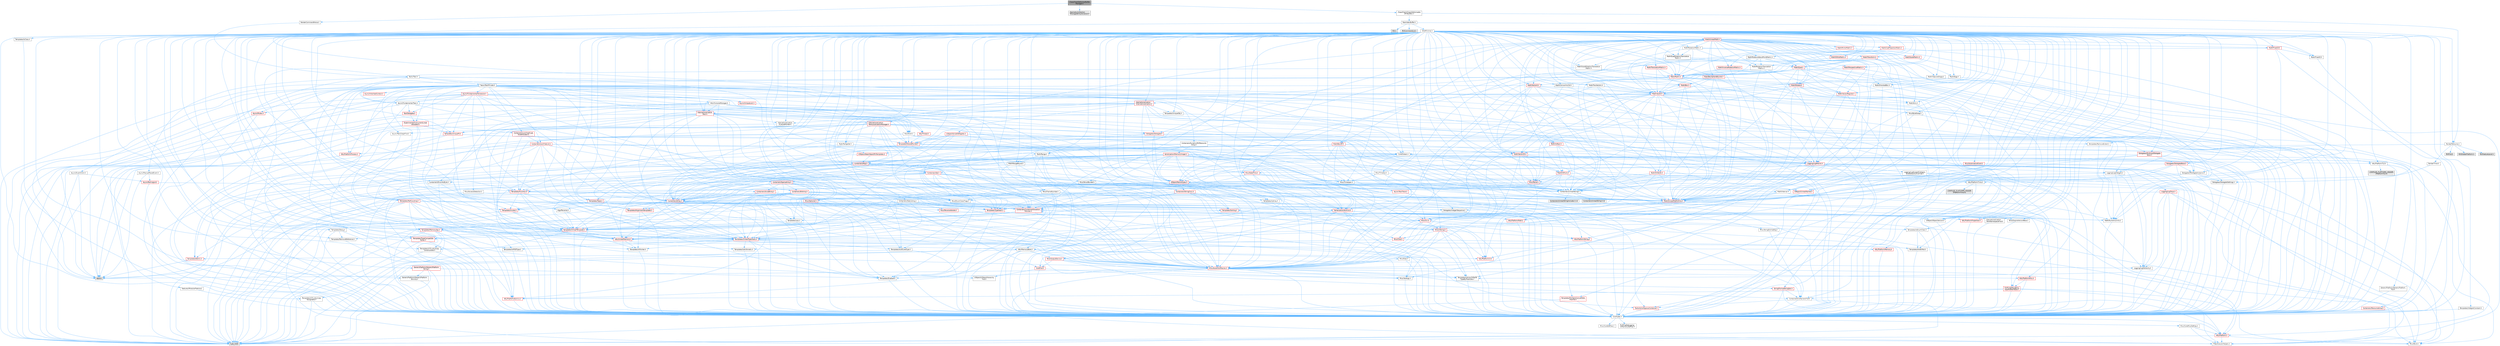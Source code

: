 digraph "ChaosFleshDeformerBufferManager.h"
{
 // INTERACTIVE_SVG=YES
 // LATEX_PDF_SIZE
  bgcolor="transparent";
  edge [fontname=Helvetica,fontsize=10,labelfontname=Helvetica,labelfontsize=10];
  node [fontname=Helvetica,fontsize=10,shape=box,height=0.2,width=0.4];
  Node1 [id="Node000001",label="ChaosFleshDeformerBuffer\lManager.h",height=0.2,width=0.4,color="gray40", fillcolor="grey60", style="filled", fontcolor="black",tooltip=" "];
  Node1 -> Node2 [id="edge1_Node000001_Node000002",color="steelblue1",style="solid",tooltip=" "];
  Node2 [id="Node000002",label="ChaosFlesh/ChaosDeformable\lGPUBuffers.h",height=0.2,width=0.4,color="grey40", fillcolor="white", style="filled",URL="$dd/d22/ChaosDeformableGPUBuffers_8h.html",tooltip=" "];
  Node2 -> Node3 [id="edge2_Node000002_Node000003",color="steelblue1",style="solid",tooltip=" "];
  Node3 [id="Node000003",label="RenderResource.h",height=0.2,width=0.4,color="grey40", fillcolor="white", style="filled",URL="$d1/ddb/RenderResource_8h.html",tooltip=" "];
  Node3 -> Node4 [id="edge3_Node000003_Node000004",color="steelblue1",style="solid",tooltip=" "];
  Node4 [id="Node000004",label="RHIFwd.h",height=0.2,width=0.4,color="grey60", fillcolor="#E0E0E0", style="filled",tooltip=" "];
  Node3 -> Node5 [id="edge4_Node000003_Node000005",color="steelblue1",style="solid",tooltip=" "];
  Node5 [id="Node000005",label="RHIShaderPlatform.h",height=0.2,width=0.4,color="grey60", fillcolor="#E0E0E0", style="filled",tooltip=" "];
  Node3 -> Node6 [id="edge5_Node000003_Node000006",color="steelblue1",style="solid",tooltip=" "];
  Node6 [id="Node000006",label="RHIFeatureLevel.h",height=0.2,width=0.4,color="grey60", fillcolor="#E0E0E0", style="filled",tooltip=" "];
  Node3 -> Node7 [id="edge6_Node000003_Node000007",color="steelblue1",style="solid",tooltip=" "];
  Node7 [id="Node000007",label="RenderTimer.h",height=0.2,width=0.4,color="grey40", fillcolor="white", style="filled",URL="$d8/dba/RenderTimer_8h.html",tooltip=" "];
  Node7 -> Node8 [id="edge7_Node000007_Node000008",color="steelblue1",style="solid",tooltip=" "];
  Node8 [id="Node000008",label="HAL/PlatformTime.h",height=0.2,width=0.4,color="grey40", fillcolor="white", style="filled",URL="$de/d9f/PlatformTime_8h.html",tooltip=" "];
  Node8 -> Node9 [id="edge8_Node000008_Node000009",color="steelblue1",style="solid",tooltip=" "];
  Node9 [id="Node000009",label="CoreTypes.h",height=0.2,width=0.4,color="grey40", fillcolor="white", style="filled",URL="$dc/dec/CoreTypes_8h.html",tooltip=" "];
  Node9 -> Node10 [id="edge9_Node000009_Node000010",color="steelblue1",style="solid",tooltip=" "];
  Node10 [id="Node000010",label="HAL/Platform.h",height=0.2,width=0.4,color="red", fillcolor="#FFF0F0", style="filled",URL="$d9/dd0/Platform_8h.html",tooltip=" "];
  Node10 -> Node11 [id="edge10_Node000010_Node000011",color="steelblue1",style="solid",tooltip=" "];
  Node11 [id="Node000011",label="Misc/Build.h",height=0.2,width=0.4,color="grey40", fillcolor="white", style="filled",URL="$d3/dbb/Build_8h.html",tooltip=" "];
  Node10 -> Node13 [id="edge11_Node000010_Node000013",color="steelblue1",style="solid",tooltip=" "];
  Node13 [id="Node000013",label="type_traits",height=0.2,width=0.4,color="grey60", fillcolor="#E0E0E0", style="filled",tooltip=" "];
  Node10 -> Node14 [id="edge12_Node000010_Node000014",color="steelblue1",style="solid",tooltip=" "];
  Node14 [id="Node000014",label="PreprocessorHelpers.h",height=0.2,width=0.4,color="grey40", fillcolor="white", style="filled",URL="$db/ddb/PreprocessorHelpers_8h.html",tooltip=" "];
  Node9 -> Node20 [id="edge13_Node000009_Node000020",color="steelblue1",style="solid",tooltip=" "];
  Node20 [id="Node000020",label="ProfilingDebugging\l/UMemoryDefines.h",height=0.2,width=0.4,color="grey40", fillcolor="white", style="filled",URL="$d2/da2/UMemoryDefines_8h.html",tooltip=" "];
  Node9 -> Node21 [id="edge14_Node000009_Node000021",color="steelblue1",style="solid",tooltip=" "];
  Node21 [id="Node000021",label="Misc/CoreMiscDefines.h",height=0.2,width=0.4,color="grey40", fillcolor="white", style="filled",URL="$da/d38/CoreMiscDefines_8h.html",tooltip=" "];
  Node21 -> Node10 [id="edge15_Node000021_Node000010",color="steelblue1",style="solid",tooltip=" "];
  Node21 -> Node14 [id="edge16_Node000021_Node000014",color="steelblue1",style="solid",tooltip=" "];
  Node9 -> Node22 [id="edge17_Node000009_Node000022",color="steelblue1",style="solid",tooltip=" "];
  Node22 [id="Node000022",label="Misc/CoreDefines.h",height=0.2,width=0.4,color="grey40", fillcolor="white", style="filled",URL="$d3/dd2/CoreDefines_8h.html",tooltip=" "];
  Node8 -> Node23 [id="edge18_Node000008_Node000023",color="steelblue1",style="solid",tooltip=" "];
  Node23 [id="Node000023",label="COMPILED_PLATFORM_HEADER\l(PlatformTime.h)",height=0.2,width=0.4,color="grey60", fillcolor="#E0E0E0", style="filled",tooltip=" "];
  Node3 -> Node24 [id="edge19_Node000003_Node000024",color="steelblue1",style="solid",tooltip=" "];
  Node24 [id="Node000024",label="CoreGlobals.h",height=0.2,width=0.4,color="grey40", fillcolor="white", style="filled",URL="$d5/d8c/CoreGlobals_8h.html",tooltip=" "];
  Node24 -> Node25 [id="edge20_Node000024_Node000025",color="steelblue1",style="solid",tooltip=" "];
  Node25 [id="Node000025",label="Containers/UnrealString.h",height=0.2,width=0.4,color="grey40", fillcolor="white", style="filled",URL="$d5/dba/UnrealString_8h.html",tooltip=" "];
  Node25 -> Node26 [id="edge21_Node000025_Node000026",color="steelblue1",style="solid",tooltip=" "];
  Node26 [id="Node000026",label="Containers/UnrealStringIncludes.h.inl",height=0.2,width=0.4,color="grey60", fillcolor="#E0E0E0", style="filled",tooltip=" "];
  Node25 -> Node27 [id="edge22_Node000025_Node000027",color="steelblue1",style="solid",tooltip=" "];
  Node27 [id="Node000027",label="Containers/UnrealString.h.inl",height=0.2,width=0.4,color="grey60", fillcolor="#E0E0E0", style="filled",tooltip=" "];
  Node25 -> Node28 [id="edge23_Node000025_Node000028",color="steelblue1",style="solid",tooltip=" "];
  Node28 [id="Node000028",label="Misc/StringFormatArg.h",height=0.2,width=0.4,color="grey40", fillcolor="white", style="filled",URL="$d2/d16/StringFormatArg_8h.html",tooltip=" "];
  Node28 -> Node29 [id="edge24_Node000028_Node000029",color="steelblue1",style="solid",tooltip=" "];
  Node29 [id="Node000029",label="Containers/ContainersFwd.h",height=0.2,width=0.4,color="grey40", fillcolor="white", style="filled",URL="$d4/d0a/ContainersFwd_8h.html",tooltip=" "];
  Node29 -> Node10 [id="edge25_Node000029_Node000010",color="steelblue1",style="solid",tooltip=" "];
  Node29 -> Node9 [id="edge26_Node000029_Node000009",color="steelblue1",style="solid",tooltip=" "];
  Node29 -> Node30 [id="edge27_Node000029_Node000030",color="steelblue1",style="solid",tooltip=" "];
  Node30 [id="Node000030",label="Traits/IsContiguousContainer.h",height=0.2,width=0.4,color="red", fillcolor="#FFF0F0", style="filled",URL="$d5/d3c/IsContiguousContainer_8h.html",tooltip=" "];
  Node30 -> Node9 [id="edge28_Node000030_Node000009",color="steelblue1",style="solid",tooltip=" "];
  Node24 -> Node9 [id="edge29_Node000024_Node000009",color="steelblue1",style="solid",tooltip=" "];
  Node24 -> Node33 [id="edge30_Node000024_Node000033",color="steelblue1",style="solid",tooltip=" "];
  Node33 [id="Node000033",label="HAL/PlatformTLS.h",height=0.2,width=0.4,color="grey40", fillcolor="white", style="filled",URL="$d0/def/PlatformTLS_8h.html",tooltip=" "];
  Node33 -> Node9 [id="edge31_Node000033_Node000009",color="steelblue1",style="solid",tooltip=" "];
  Node33 -> Node34 [id="edge32_Node000033_Node000034",color="steelblue1",style="solid",tooltip=" "];
  Node34 [id="Node000034",label="GenericPlatform/GenericPlatform\lTLS.h",height=0.2,width=0.4,color="grey40", fillcolor="white", style="filled",URL="$d3/d3c/GenericPlatformTLS_8h.html",tooltip=" "];
  Node34 -> Node9 [id="edge33_Node000034_Node000009",color="steelblue1",style="solid",tooltip=" "];
  Node33 -> Node35 [id="edge34_Node000033_Node000035",color="steelblue1",style="solid",tooltip=" "];
  Node35 [id="Node000035",label="COMPILED_PLATFORM_HEADER\l(PlatformTLS.h)",height=0.2,width=0.4,color="grey60", fillcolor="#E0E0E0", style="filled",tooltip=" "];
  Node24 -> Node36 [id="edge35_Node000024_Node000036",color="steelblue1",style="solid",tooltip=" "];
  Node36 [id="Node000036",label="Logging/LogMacros.h",height=0.2,width=0.4,color="red", fillcolor="#FFF0F0", style="filled",URL="$d0/d16/LogMacros_8h.html",tooltip=" "];
  Node36 -> Node25 [id="edge36_Node000036_Node000025",color="steelblue1",style="solid",tooltip=" "];
  Node36 -> Node9 [id="edge37_Node000036_Node000009",color="steelblue1",style="solid",tooltip=" "];
  Node36 -> Node14 [id="edge38_Node000036_Node000014",color="steelblue1",style="solid",tooltip=" "];
  Node36 -> Node37 [id="edge39_Node000036_Node000037",color="steelblue1",style="solid",tooltip=" "];
  Node37 [id="Node000037",label="Logging/LogCategory.h",height=0.2,width=0.4,color="grey40", fillcolor="white", style="filled",URL="$d9/d36/LogCategory_8h.html",tooltip=" "];
  Node37 -> Node9 [id="edge40_Node000037_Node000009",color="steelblue1",style="solid",tooltip=" "];
  Node37 -> Node38 [id="edge41_Node000037_Node000038",color="steelblue1",style="solid",tooltip=" "];
  Node38 [id="Node000038",label="Logging/LogVerbosity.h",height=0.2,width=0.4,color="grey40", fillcolor="white", style="filled",URL="$d2/d8f/LogVerbosity_8h.html",tooltip=" "];
  Node38 -> Node9 [id="edge42_Node000038_Node000009",color="steelblue1",style="solid",tooltip=" "];
  Node37 -> Node39 [id="edge43_Node000037_Node000039",color="steelblue1",style="solid",tooltip=" "];
  Node39 [id="Node000039",label="UObject/NameTypes.h",height=0.2,width=0.4,color="red", fillcolor="#FFF0F0", style="filled",URL="$d6/d35/NameTypes_8h.html",tooltip=" "];
  Node39 -> Node9 [id="edge44_Node000039_Node000009",color="steelblue1",style="solid",tooltip=" "];
  Node39 -> Node40 [id="edge45_Node000039_Node000040",color="steelblue1",style="solid",tooltip=" "];
  Node40 [id="Node000040",label="Misc/AssertionMacros.h",height=0.2,width=0.4,color="red", fillcolor="#FFF0F0", style="filled",URL="$d0/dfa/AssertionMacros_8h.html",tooltip=" "];
  Node40 -> Node9 [id="edge46_Node000040_Node000009",color="steelblue1",style="solid",tooltip=" "];
  Node40 -> Node10 [id="edge47_Node000040_Node000010",color="steelblue1",style="solid",tooltip=" "];
  Node40 -> Node41 [id="edge48_Node000040_Node000041",color="steelblue1",style="solid",tooltip=" "];
  Node41 [id="Node000041",label="HAL/PlatformMisc.h",height=0.2,width=0.4,color="red", fillcolor="#FFF0F0", style="filled",URL="$d0/df5/PlatformMisc_8h.html",tooltip=" "];
  Node41 -> Node9 [id="edge49_Node000041_Node000009",color="steelblue1",style="solid",tooltip=" "];
  Node41 -> Node65 [id="edge50_Node000041_Node000065",color="steelblue1",style="solid",tooltip=" "];
  Node65 [id="Node000065",label="ProfilingDebugging\l/CpuProfilerTrace.h",height=0.2,width=0.4,color="red", fillcolor="#FFF0F0", style="filled",URL="$da/dcb/CpuProfilerTrace_8h.html",tooltip=" "];
  Node65 -> Node9 [id="edge51_Node000065_Node000009",color="steelblue1",style="solid",tooltip=" "];
  Node65 -> Node29 [id="edge52_Node000065_Node000029",color="steelblue1",style="solid",tooltip=" "];
  Node65 -> Node66 [id="edge53_Node000065_Node000066",color="steelblue1",style="solid",tooltip=" "];
  Node66 [id="Node000066",label="HAL/PlatformAtomics.h",height=0.2,width=0.4,color="red", fillcolor="#FFF0F0", style="filled",URL="$d3/d36/PlatformAtomics_8h.html",tooltip=" "];
  Node66 -> Node9 [id="edge54_Node000066_Node000009",color="steelblue1",style="solid",tooltip=" "];
  Node65 -> Node14 [id="edge55_Node000065_Node000014",color="steelblue1",style="solid",tooltip=" "];
  Node65 -> Node11 [id="edge56_Node000065_Node000011",color="steelblue1",style="solid",tooltip=" "];
  Node40 -> Node14 [id="edge57_Node000040_Node000014",color="steelblue1",style="solid",tooltip=" "];
  Node40 -> Node73 [id="edge58_Node000040_Node000073",color="steelblue1",style="solid",tooltip=" "];
  Node73 [id="Node000073",label="Templates/EnableIf.h",height=0.2,width=0.4,color="grey40", fillcolor="white", style="filled",URL="$d7/d60/EnableIf_8h.html",tooltip=" "];
  Node73 -> Node9 [id="edge59_Node000073_Node000009",color="steelblue1",style="solid",tooltip=" "];
  Node40 -> Node74 [id="edge60_Node000040_Node000074",color="steelblue1",style="solid",tooltip=" "];
  Node74 [id="Node000074",label="Templates/IsArrayOrRefOf\lTypeByPredicate.h",height=0.2,width=0.4,color="grey40", fillcolor="white", style="filled",URL="$d6/da1/IsArrayOrRefOfTypeByPredicate_8h.html",tooltip=" "];
  Node74 -> Node9 [id="edge61_Node000074_Node000009",color="steelblue1",style="solid",tooltip=" "];
  Node40 -> Node79 [id="edge62_Node000040_Node000079",color="steelblue1",style="solid",tooltip=" "];
  Node79 [id="Node000079",label="Misc/VarArgs.h",height=0.2,width=0.4,color="grey40", fillcolor="white", style="filled",URL="$d5/d6f/VarArgs_8h.html",tooltip=" "];
  Node79 -> Node9 [id="edge63_Node000079_Node000009",color="steelblue1",style="solid",tooltip=" "];
  Node40 -> Node80 [id="edge64_Node000040_Node000080",color="steelblue1",style="solid",tooltip=" "];
  Node80 [id="Node000080",label="String/FormatStringSan.h",height=0.2,width=0.4,color="red", fillcolor="#FFF0F0", style="filled",URL="$d3/d8b/FormatStringSan_8h.html",tooltip=" "];
  Node80 -> Node13 [id="edge65_Node000080_Node000013",color="steelblue1",style="solid",tooltip=" "];
  Node80 -> Node9 [id="edge66_Node000080_Node000009",color="steelblue1",style="solid",tooltip=" "];
  Node80 -> Node29 [id="edge67_Node000080_Node000029",color="steelblue1",style="solid",tooltip=" "];
  Node40 -> Node86 [id="edge68_Node000040_Node000086",color="steelblue1",style="solid",tooltip=" "];
  Node86 [id="Node000086",label="atomic",height=0.2,width=0.4,color="grey60", fillcolor="#E0E0E0", style="filled",tooltip=" "];
  Node39 -> Node87 [id="edge69_Node000039_Node000087",color="steelblue1",style="solid",tooltip=" "];
  Node87 [id="Node000087",label="HAL/UnrealMemory.h",height=0.2,width=0.4,color="red", fillcolor="#FFF0F0", style="filled",URL="$d9/d96/UnrealMemory_8h.html",tooltip=" "];
  Node87 -> Node9 [id="edge70_Node000087_Node000009",color="steelblue1",style="solid",tooltip=" "];
  Node87 -> Node91 [id="edge71_Node000087_Node000091",color="steelblue1",style="solid",tooltip=" "];
  Node91 [id="Node000091",label="HAL/MemoryBase.h",height=0.2,width=0.4,color="grey40", fillcolor="white", style="filled",URL="$d6/d9f/MemoryBase_8h.html",tooltip=" "];
  Node91 -> Node9 [id="edge72_Node000091_Node000009",color="steelblue1",style="solid",tooltip=" "];
  Node91 -> Node66 [id="edge73_Node000091_Node000066",color="steelblue1",style="solid",tooltip=" "];
  Node91 -> Node49 [id="edge74_Node000091_Node000049",color="steelblue1",style="solid",tooltip=" "];
  Node49 [id="Node000049",label="HAL/PlatformCrt.h",height=0.2,width=0.4,color="red", fillcolor="#FFF0F0", style="filled",URL="$d8/d75/PlatformCrt_8h.html",tooltip=" "];
  Node91 -> Node92 [id="edge75_Node000091_Node000092",color="steelblue1",style="solid",tooltip=" "];
  Node92 [id="Node000092",label="Misc/Exec.h",height=0.2,width=0.4,color="grey40", fillcolor="white", style="filled",URL="$de/ddb/Exec_8h.html",tooltip=" "];
  Node92 -> Node9 [id="edge76_Node000092_Node000009",color="steelblue1",style="solid",tooltip=" "];
  Node92 -> Node40 [id="edge77_Node000092_Node000040",color="steelblue1",style="solid",tooltip=" "];
  Node91 -> Node93 [id="edge78_Node000091_Node000093",color="steelblue1",style="solid",tooltip=" "];
  Node93 [id="Node000093",label="Misc/OutputDevice.h",height=0.2,width=0.4,color="red", fillcolor="#FFF0F0", style="filled",URL="$d7/d32/OutputDevice_8h.html",tooltip=" "];
  Node93 -> Node45 [id="edge79_Node000093_Node000045",color="steelblue1",style="solid",tooltip=" "];
  Node45 [id="Node000045",label="CoreFwd.h",height=0.2,width=0.4,color="red", fillcolor="#FFF0F0", style="filled",URL="$d1/d1e/CoreFwd_8h.html",tooltip=" "];
  Node45 -> Node9 [id="edge80_Node000045_Node000009",color="steelblue1",style="solid",tooltip=" "];
  Node45 -> Node29 [id="edge81_Node000045_Node000029",color="steelblue1",style="solid",tooltip=" "];
  Node45 -> Node47 [id="edge82_Node000045_Node000047",color="steelblue1",style="solid",tooltip=" "];
  Node47 [id="Node000047",label="UObject/UObjectHierarchy\lFwd.h",height=0.2,width=0.4,color="grey40", fillcolor="white", style="filled",URL="$d3/d13/UObjectHierarchyFwd_8h.html",tooltip=" "];
  Node93 -> Node9 [id="edge83_Node000093_Node000009",color="steelblue1",style="solid",tooltip=" "];
  Node93 -> Node38 [id="edge84_Node000093_Node000038",color="steelblue1",style="solid",tooltip=" "];
  Node93 -> Node79 [id="edge85_Node000093_Node000079",color="steelblue1",style="solid",tooltip=" "];
  Node93 -> Node74 [id="edge86_Node000093_Node000074",color="steelblue1",style="solid",tooltip=" "];
  Node91 -> Node94 [id="edge87_Node000091_Node000094",color="steelblue1",style="solid",tooltip=" "];
  Node94 [id="Node000094",label="Templates/Atomic.h",height=0.2,width=0.4,color="red", fillcolor="#FFF0F0", style="filled",URL="$d3/d91/Atomic_8h.html",tooltip=" "];
  Node94 -> Node86 [id="edge88_Node000094_Node000086",color="steelblue1",style="solid",tooltip=" "];
  Node87 -> Node103 [id="edge89_Node000087_Node000103",color="steelblue1",style="solid",tooltip=" "];
  Node103 [id="Node000103",label="HAL/PlatformMemory.h",height=0.2,width=0.4,color="red", fillcolor="#FFF0F0", style="filled",URL="$de/d68/PlatformMemory_8h.html",tooltip=" "];
  Node103 -> Node9 [id="edge90_Node000103_Node000009",color="steelblue1",style="solid",tooltip=" "];
  Node87 -> Node106 [id="edge91_Node000087_Node000106",color="steelblue1",style="solid",tooltip=" "];
  Node106 [id="Node000106",label="Templates/IsPointer.h",height=0.2,width=0.4,color="grey40", fillcolor="white", style="filled",URL="$d7/d05/IsPointer_8h.html",tooltip=" "];
  Node106 -> Node9 [id="edge92_Node000106_Node000009",color="steelblue1",style="solid",tooltip=" "];
  Node39 -> Node107 [id="edge93_Node000039_Node000107",color="steelblue1",style="solid",tooltip=" "];
  Node107 [id="Node000107",label="Templates/UnrealTypeTraits.h",height=0.2,width=0.4,color="red", fillcolor="#FFF0F0", style="filled",URL="$d2/d2d/UnrealTypeTraits_8h.html",tooltip=" "];
  Node107 -> Node9 [id="edge94_Node000107_Node000009",color="steelblue1",style="solid",tooltip=" "];
  Node107 -> Node106 [id="edge95_Node000107_Node000106",color="steelblue1",style="solid",tooltip=" "];
  Node107 -> Node40 [id="edge96_Node000107_Node000040",color="steelblue1",style="solid",tooltip=" "];
  Node107 -> Node99 [id="edge97_Node000107_Node000099",color="steelblue1",style="solid",tooltip=" "];
  Node99 [id="Node000099",label="Templates/AndOrNot.h",height=0.2,width=0.4,color="grey40", fillcolor="white", style="filled",URL="$db/d0a/AndOrNot_8h.html",tooltip=" "];
  Node99 -> Node9 [id="edge98_Node000099_Node000009",color="steelblue1",style="solid",tooltip=" "];
  Node107 -> Node73 [id="edge99_Node000107_Node000073",color="steelblue1",style="solid",tooltip=" "];
  Node107 -> Node108 [id="edge100_Node000107_Node000108",color="steelblue1",style="solid",tooltip=" "];
  Node108 [id="Node000108",label="Templates/IsArithmetic.h",height=0.2,width=0.4,color="grey40", fillcolor="white", style="filled",URL="$d2/d5d/IsArithmetic_8h.html",tooltip=" "];
  Node108 -> Node9 [id="edge101_Node000108_Node000009",color="steelblue1",style="solid",tooltip=" "];
  Node107 -> Node110 [id="edge102_Node000107_Node000110",color="steelblue1",style="solid",tooltip=" "];
  Node110 [id="Node000110",label="Templates/IsPODType.h",height=0.2,width=0.4,color="grey40", fillcolor="white", style="filled",URL="$d7/db1/IsPODType_8h.html",tooltip=" "];
  Node110 -> Node9 [id="edge103_Node000110_Node000009",color="steelblue1",style="solid",tooltip=" "];
  Node107 -> Node111 [id="edge104_Node000107_Node000111",color="steelblue1",style="solid",tooltip=" "];
  Node111 [id="Node000111",label="Templates/IsUECoreType.h",height=0.2,width=0.4,color="grey40", fillcolor="white", style="filled",URL="$d1/db8/IsUECoreType_8h.html",tooltip=" "];
  Node111 -> Node9 [id="edge105_Node000111_Node000009",color="steelblue1",style="solid",tooltip=" "];
  Node111 -> Node13 [id="edge106_Node000111_Node000013",color="steelblue1",style="solid",tooltip=" "];
  Node107 -> Node100 [id="edge107_Node000107_Node000100",color="steelblue1",style="solid",tooltip=" "];
  Node100 [id="Node000100",label="Templates/IsTriviallyCopy\lConstructible.h",height=0.2,width=0.4,color="grey40", fillcolor="white", style="filled",URL="$d3/d78/IsTriviallyCopyConstructible_8h.html",tooltip=" "];
  Node100 -> Node9 [id="edge108_Node000100_Node000009",color="steelblue1",style="solid",tooltip=" "];
  Node100 -> Node13 [id="edge109_Node000100_Node000013",color="steelblue1",style="solid",tooltip=" "];
  Node39 -> Node112 [id="edge110_Node000039_Node000112",color="steelblue1",style="solid",tooltip=" "];
  Node112 [id="Node000112",label="Templates/UnrealTemplate.h",height=0.2,width=0.4,color="red", fillcolor="#FFF0F0", style="filled",URL="$d4/d24/UnrealTemplate_8h.html",tooltip=" "];
  Node112 -> Node9 [id="edge111_Node000112_Node000009",color="steelblue1",style="solid",tooltip=" "];
  Node112 -> Node106 [id="edge112_Node000112_Node000106",color="steelblue1",style="solid",tooltip=" "];
  Node112 -> Node87 [id="edge113_Node000112_Node000087",color="steelblue1",style="solid",tooltip=" "];
  Node112 -> Node107 [id="edge114_Node000112_Node000107",color="steelblue1",style="solid",tooltip=" "];
  Node112 -> Node115 [id="edge115_Node000112_Node000115",color="steelblue1",style="solid",tooltip=" "];
  Node115 [id="Node000115",label="Templates/RemoveReference.h",height=0.2,width=0.4,color="grey40", fillcolor="white", style="filled",URL="$da/dbe/RemoveReference_8h.html",tooltip=" "];
  Node115 -> Node9 [id="edge116_Node000115_Node000009",color="steelblue1",style="solid",tooltip=" "];
  Node112 -> Node116 [id="edge117_Node000112_Node000116",color="steelblue1",style="solid",tooltip=" "];
  Node116 [id="Node000116",label="Templates/TypeCompatible\lBytes.h",height=0.2,width=0.4,color="red", fillcolor="#FFF0F0", style="filled",URL="$df/d0a/TypeCompatibleBytes_8h.html",tooltip=" "];
  Node116 -> Node9 [id="edge118_Node000116_Node000009",color="steelblue1",style="solid",tooltip=" "];
  Node116 -> Node13 [id="edge119_Node000116_Node000013",color="steelblue1",style="solid",tooltip=" "];
  Node112 -> Node30 [id="edge120_Node000112_Node000030",color="steelblue1",style="solid",tooltip=" "];
  Node112 -> Node13 [id="edge121_Node000112_Node000013",color="steelblue1",style="solid",tooltip=" "];
  Node39 -> Node25 [id="edge122_Node000039_Node000025",color="steelblue1",style="solid",tooltip=" "];
  Node39 -> Node121 [id="edge123_Node000039_Node000121",color="steelblue1",style="solid",tooltip=" "];
  Node121 [id="Node000121",label="Containers/StringConv.h",height=0.2,width=0.4,color="red", fillcolor="#FFF0F0", style="filled",URL="$d3/ddf/StringConv_8h.html",tooltip=" "];
  Node121 -> Node9 [id="edge124_Node000121_Node000009",color="steelblue1",style="solid",tooltip=" "];
  Node121 -> Node40 [id="edge125_Node000121_Node000040",color="steelblue1",style="solid",tooltip=" "];
  Node121 -> Node122 [id="edge126_Node000121_Node000122",color="steelblue1",style="solid",tooltip=" "];
  Node122 [id="Node000122",label="Containers/ContainerAllocation\lPolicies.h",height=0.2,width=0.4,color="red", fillcolor="#FFF0F0", style="filled",URL="$d7/dff/ContainerAllocationPolicies_8h.html",tooltip=" "];
  Node122 -> Node9 [id="edge127_Node000122_Node000009",color="steelblue1",style="solid",tooltip=" "];
  Node122 -> Node122 [id="edge128_Node000122_Node000122",color="steelblue1",style="solid",tooltip=" "];
  Node122 -> Node124 [id="edge129_Node000122_Node000124",color="steelblue1",style="solid",tooltip=" "];
  Node124 [id="Node000124",label="HAL/PlatformMath.h",height=0.2,width=0.4,color="red", fillcolor="#FFF0F0", style="filled",URL="$dc/d53/PlatformMath_8h.html",tooltip=" "];
  Node124 -> Node9 [id="edge130_Node000124_Node000009",color="steelblue1",style="solid",tooltip=" "];
  Node122 -> Node87 [id="edge131_Node000122_Node000087",color="steelblue1",style="solid",tooltip=" "];
  Node122 -> Node59 [id="edge132_Node000122_Node000059",color="steelblue1",style="solid",tooltip=" "];
  Node59 [id="Node000059",label="Math/NumericLimits.h",height=0.2,width=0.4,color="grey40", fillcolor="white", style="filled",URL="$df/d1b/NumericLimits_8h.html",tooltip=" "];
  Node59 -> Node9 [id="edge133_Node000059_Node000009",color="steelblue1",style="solid",tooltip=" "];
  Node122 -> Node40 [id="edge134_Node000122_Node000040",color="steelblue1",style="solid",tooltip=" "];
  Node122 -> Node133 [id="edge135_Node000122_Node000133",color="steelblue1",style="solid",tooltip=" "];
  Node133 [id="Node000133",label="Templates/MemoryOps.h",height=0.2,width=0.4,color="red", fillcolor="#FFF0F0", style="filled",URL="$db/dea/MemoryOps_8h.html",tooltip=" "];
  Node133 -> Node9 [id="edge136_Node000133_Node000009",color="steelblue1",style="solid",tooltip=" "];
  Node133 -> Node87 [id="edge137_Node000133_Node000087",color="steelblue1",style="solid",tooltip=" "];
  Node133 -> Node101 [id="edge138_Node000133_Node000101",color="steelblue1",style="solid",tooltip=" "];
  Node101 [id="Node000101",label="Templates/IsTriviallyCopy\lAssignable.h",height=0.2,width=0.4,color="grey40", fillcolor="white", style="filled",URL="$d2/df2/IsTriviallyCopyAssignable_8h.html",tooltip=" "];
  Node101 -> Node9 [id="edge139_Node000101_Node000009",color="steelblue1",style="solid",tooltip=" "];
  Node101 -> Node13 [id="edge140_Node000101_Node000013",color="steelblue1",style="solid",tooltip=" "];
  Node133 -> Node100 [id="edge141_Node000133_Node000100",color="steelblue1",style="solid",tooltip=" "];
  Node133 -> Node107 [id="edge142_Node000133_Node000107",color="steelblue1",style="solid",tooltip=" "];
  Node133 -> Node13 [id="edge143_Node000133_Node000013",color="steelblue1",style="solid",tooltip=" "];
  Node122 -> Node116 [id="edge144_Node000122_Node000116",color="steelblue1",style="solid",tooltip=" "];
  Node122 -> Node13 [id="edge145_Node000122_Node000013",color="steelblue1",style="solid",tooltip=" "];
  Node121 -> Node134 [id="edge146_Node000121_Node000134",color="steelblue1",style="solid",tooltip=" "];
  Node134 [id="Node000134",label="Containers/Array.h",height=0.2,width=0.4,color="red", fillcolor="#FFF0F0", style="filled",URL="$df/dd0/Array_8h.html",tooltip=" "];
  Node134 -> Node9 [id="edge147_Node000134_Node000009",color="steelblue1",style="solid",tooltip=" "];
  Node134 -> Node40 [id="edge148_Node000134_Node000040",color="steelblue1",style="solid",tooltip=" "];
  Node134 -> Node137 [id="edge149_Node000134_Node000137",color="steelblue1",style="solid",tooltip=" "];
  Node137 [id="Node000137",label="Misc/ReverseIterate.h",height=0.2,width=0.4,color="red", fillcolor="#FFF0F0", style="filled",URL="$db/de3/ReverseIterate_8h.html",tooltip=" "];
  Node137 -> Node10 [id="edge150_Node000137_Node000010",color="steelblue1",style="solid",tooltip=" "];
  Node134 -> Node87 [id="edge151_Node000134_Node000087",color="steelblue1",style="solid",tooltip=" "];
  Node134 -> Node107 [id="edge152_Node000134_Node000107",color="steelblue1",style="solid",tooltip=" "];
  Node134 -> Node112 [id="edge153_Node000134_Node000112",color="steelblue1",style="solid",tooltip=" "];
  Node134 -> Node122 [id="edge154_Node000134_Node000122",color="steelblue1",style="solid",tooltip=" "];
  Node134 -> Node141 [id="edge155_Node000134_Node000141",color="steelblue1",style="solid",tooltip=" "];
  Node141 [id="Node000141",label="Serialization/Archive.h",height=0.2,width=0.4,color="red", fillcolor="#FFF0F0", style="filled",URL="$d7/d3b/Archive_8h.html",tooltip=" "];
  Node141 -> Node45 [id="edge156_Node000141_Node000045",color="steelblue1",style="solid",tooltip=" "];
  Node141 -> Node9 [id="edge157_Node000141_Node000009",color="steelblue1",style="solid",tooltip=" "];
  Node141 -> Node142 [id="edge158_Node000141_Node000142",color="steelblue1",style="solid",tooltip=" "];
  Node142 [id="Node000142",label="HAL/PlatformProperties.h",height=0.2,width=0.4,color="red", fillcolor="#FFF0F0", style="filled",URL="$d9/db0/PlatformProperties_8h.html",tooltip=" "];
  Node142 -> Node9 [id="edge159_Node000142_Node000009",color="steelblue1",style="solid",tooltip=" "];
  Node141 -> Node145 [id="edge160_Node000141_Node000145",color="steelblue1",style="solid",tooltip=" "];
  Node145 [id="Node000145",label="Internationalization\l/TextNamespaceFwd.h",height=0.2,width=0.4,color="grey40", fillcolor="white", style="filled",URL="$d8/d97/TextNamespaceFwd_8h.html",tooltip=" "];
  Node145 -> Node9 [id="edge161_Node000145_Node000009",color="steelblue1",style="solid",tooltip=" "];
  Node141 -> Node40 [id="edge162_Node000141_Node000040",color="steelblue1",style="solid",tooltip=" "];
  Node141 -> Node11 [id="edge163_Node000141_Node000011",color="steelblue1",style="solid",tooltip=" "];
  Node141 -> Node146 [id="edge164_Node000141_Node000146",color="steelblue1",style="solid",tooltip=" "];
  Node146 [id="Node000146",label="Misc/EngineVersionBase.h",height=0.2,width=0.4,color="grey40", fillcolor="white", style="filled",URL="$d5/d2b/EngineVersionBase_8h.html",tooltip=" "];
  Node146 -> Node9 [id="edge165_Node000146_Node000009",color="steelblue1",style="solid",tooltip=" "];
  Node141 -> Node79 [id="edge166_Node000141_Node000079",color="steelblue1",style="solid",tooltip=" "];
  Node141 -> Node73 [id="edge167_Node000141_Node000073",color="steelblue1",style="solid",tooltip=" "];
  Node141 -> Node74 [id="edge168_Node000141_Node000074",color="steelblue1",style="solid",tooltip=" "];
  Node141 -> Node149 [id="edge169_Node000141_Node000149",color="steelblue1",style="solid",tooltip=" "];
  Node149 [id="Node000149",label="Templates/IsEnumClass.h",height=0.2,width=0.4,color="grey40", fillcolor="white", style="filled",URL="$d7/d15/IsEnumClass_8h.html",tooltip=" "];
  Node149 -> Node9 [id="edge170_Node000149_Node000009",color="steelblue1",style="solid",tooltip=" "];
  Node149 -> Node99 [id="edge171_Node000149_Node000099",color="steelblue1",style="solid",tooltip=" "];
  Node141 -> Node112 [id="edge172_Node000141_Node000112",color="steelblue1",style="solid",tooltip=" "];
  Node141 -> Node150 [id="edge173_Node000141_Node000150",color="steelblue1",style="solid",tooltip=" "];
  Node150 [id="Node000150",label="UObject/ObjectVersion.h",height=0.2,width=0.4,color="grey40", fillcolor="white", style="filled",URL="$da/d63/ObjectVersion_8h.html",tooltip=" "];
  Node150 -> Node9 [id="edge174_Node000150_Node000009",color="steelblue1",style="solid",tooltip=" "];
  Node134 -> Node167 [id="edge175_Node000134_Node000167",color="steelblue1",style="solid",tooltip=" "];
  Node167 [id="Node000167",label="Templates/Invoke.h",height=0.2,width=0.4,color="red", fillcolor="#FFF0F0", style="filled",URL="$d7/deb/Invoke_8h.html",tooltip=" "];
  Node167 -> Node9 [id="edge176_Node000167_Node000009",color="steelblue1",style="solid",tooltip=" "];
  Node167 -> Node112 [id="edge177_Node000167_Node000112",color="steelblue1",style="solid",tooltip=" "];
  Node167 -> Node13 [id="edge178_Node000167_Node000013",color="steelblue1",style="solid",tooltip=" "];
  Node134 -> Node172 [id="edge179_Node000134_Node000172",color="steelblue1",style="solid",tooltip=" "];
  Node172 [id="Node000172",label="Templates/Less.h",height=0.2,width=0.4,color="grey40", fillcolor="white", style="filled",URL="$de/dc8/Less_8h.html",tooltip=" "];
  Node172 -> Node9 [id="edge180_Node000172_Node000009",color="steelblue1",style="solid",tooltip=" "];
  Node172 -> Node112 [id="edge181_Node000172_Node000112",color="steelblue1",style="solid",tooltip=" "];
  Node134 -> Node180 [id="edge182_Node000134_Node000180",color="steelblue1",style="solid",tooltip=" "];
  Node180 [id="Node000180",label="Templates/Sorting.h",height=0.2,width=0.4,color="red", fillcolor="#FFF0F0", style="filled",URL="$d3/d9e/Sorting_8h.html",tooltip=" "];
  Node180 -> Node9 [id="edge183_Node000180_Node000009",color="steelblue1",style="solid",tooltip=" "];
  Node180 -> Node124 [id="edge184_Node000180_Node000124",color="steelblue1",style="solid",tooltip=" "];
  Node180 -> Node172 [id="edge185_Node000180_Node000172",color="steelblue1",style="solid",tooltip=" "];
  Node134 -> Node184 [id="edge186_Node000134_Node000184",color="steelblue1",style="solid",tooltip=" "];
  Node184 [id="Node000184",label="Templates/AlignmentTemplates.h",height=0.2,width=0.4,color="red", fillcolor="#FFF0F0", style="filled",URL="$dd/d32/AlignmentTemplates_8h.html",tooltip=" "];
  Node184 -> Node9 [id="edge187_Node000184_Node000009",color="steelblue1",style="solid",tooltip=" "];
  Node184 -> Node106 [id="edge188_Node000184_Node000106",color="steelblue1",style="solid",tooltip=" "];
  Node134 -> Node13 [id="edge189_Node000134_Node000013",color="steelblue1",style="solid",tooltip=" "];
  Node121 -> Node158 [id="edge190_Node000121_Node000158",color="steelblue1",style="solid",tooltip=" "];
  Node158 [id="Node000158",label="Misc/CString.h",height=0.2,width=0.4,color="red", fillcolor="#FFF0F0", style="filled",URL="$d2/d49/CString_8h.html",tooltip=" "];
  Node158 -> Node9 [id="edge191_Node000158_Node000009",color="steelblue1",style="solid",tooltip=" "];
  Node158 -> Node49 [id="edge192_Node000158_Node000049",color="steelblue1",style="solid",tooltip=" "];
  Node158 -> Node89 [id="edge193_Node000158_Node000089",color="steelblue1",style="solid",tooltip=" "];
  Node89 [id="Node000089",label="HAL/PlatformString.h",height=0.2,width=0.4,color="red", fillcolor="#FFF0F0", style="filled",URL="$db/db5/PlatformString_8h.html",tooltip=" "];
  Node89 -> Node9 [id="edge194_Node000089_Node000009",color="steelblue1",style="solid",tooltip=" "];
  Node158 -> Node40 [id="edge195_Node000158_Node000040",color="steelblue1",style="solid",tooltip=" "];
  Node158 -> Node159 [id="edge196_Node000158_Node000159",color="steelblue1",style="solid",tooltip=" "];
  Node159 [id="Node000159",label="Misc/Char.h",height=0.2,width=0.4,color="red", fillcolor="#FFF0F0", style="filled",URL="$d0/d58/Char_8h.html",tooltip=" "];
  Node159 -> Node9 [id="edge197_Node000159_Node000009",color="steelblue1",style="solid",tooltip=" "];
  Node159 -> Node13 [id="edge198_Node000159_Node000013",color="steelblue1",style="solid",tooltip=" "];
  Node158 -> Node79 [id="edge199_Node000158_Node000079",color="steelblue1",style="solid",tooltip=" "];
  Node158 -> Node74 [id="edge200_Node000158_Node000074",color="steelblue1",style="solid",tooltip=" "];
  Node121 -> Node185 [id="edge201_Node000121_Node000185",color="steelblue1",style="solid",tooltip=" "];
  Node185 [id="Node000185",label="Templates/IsArray.h",height=0.2,width=0.4,color="grey40", fillcolor="white", style="filled",URL="$d8/d8d/IsArray_8h.html",tooltip=" "];
  Node185 -> Node9 [id="edge202_Node000185_Node000009",color="steelblue1",style="solid",tooltip=" "];
  Node121 -> Node112 [id="edge203_Node000121_Node000112",color="steelblue1",style="solid",tooltip=" "];
  Node121 -> Node107 [id="edge204_Node000121_Node000107",color="steelblue1",style="solid",tooltip=" "];
  Node121 -> Node30 [id="edge205_Node000121_Node000030",color="steelblue1",style="solid",tooltip=" "];
  Node121 -> Node13 [id="edge206_Node000121_Node000013",color="steelblue1",style="solid",tooltip=" "];
  Node39 -> Node186 [id="edge207_Node000039_Node000186",color="steelblue1",style="solid",tooltip=" "];
  Node186 [id="Node000186",label="UObject/UnrealNames.h",height=0.2,width=0.4,color="red", fillcolor="#FFF0F0", style="filled",URL="$d8/db1/UnrealNames_8h.html",tooltip=" "];
  Node186 -> Node9 [id="edge208_Node000186_Node000009",color="steelblue1",style="solid",tooltip=" "];
  Node39 -> Node94 [id="edge209_Node000039_Node000094",color="steelblue1",style="solid",tooltip=" "];
  Node36 -> Node194 [id="edge210_Node000036_Node000194",color="steelblue1",style="solid",tooltip=" "];
  Node194 [id="Node000194",label="Logging/LogScopedCategory\lAndVerbosityOverride.h",height=0.2,width=0.4,color="grey40", fillcolor="white", style="filled",URL="$de/dba/LogScopedCategoryAndVerbosityOverride_8h.html",tooltip=" "];
  Node194 -> Node9 [id="edge211_Node000194_Node000009",color="steelblue1",style="solid",tooltip=" "];
  Node194 -> Node38 [id="edge212_Node000194_Node000038",color="steelblue1",style="solid",tooltip=" "];
  Node194 -> Node39 [id="edge213_Node000194_Node000039",color="steelblue1",style="solid",tooltip=" "];
  Node36 -> Node195 [id="edge214_Node000036_Node000195",color="steelblue1",style="solid",tooltip=" "];
  Node195 [id="Node000195",label="Logging/LogTrace.h",height=0.2,width=0.4,color="red", fillcolor="#FFF0F0", style="filled",URL="$d5/d91/LogTrace_8h.html",tooltip=" "];
  Node195 -> Node9 [id="edge215_Node000195_Node000009",color="steelblue1",style="solid",tooltip=" "];
  Node195 -> Node134 [id="edge216_Node000195_Node000134",color="steelblue1",style="solid",tooltip=" "];
  Node195 -> Node14 [id="edge217_Node000195_Node000014",color="steelblue1",style="solid",tooltip=" "];
  Node195 -> Node38 [id="edge218_Node000195_Node000038",color="steelblue1",style="solid",tooltip=" "];
  Node195 -> Node11 [id="edge219_Node000195_Node000011",color="steelblue1",style="solid",tooltip=" "];
  Node195 -> Node74 [id="edge220_Node000195_Node000074",color="steelblue1",style="solid",tooltip=" "];
  Node36 -> Node38 [id="edge221_Node000036_Node000038",color="steelblue1",style="solid",tooltip=" "];
  Node36 -> Node40 [id="edge222_Node000036_Node000040",color="steelblue1",style="solid",tooltip=" "];
  Node36 -> Node11 [id="edge223_Node000036_Node000011",color="steelblue1",style="solid",tooltip=" "];
  Node36 -> Node79 [id="edge224_Node000036_Node000079",color="steelblue1",style="solid",tooltip=" "];
  Node36 -> Node80 [id="edge225_Node000036_Node000080",color="steelblue1",style="solid",tooltip=" "];
  Node36 -> Node73 [id="edge226_Node000036_Node000073",color="steelblue1",style="solid",tooltip=" "];
  Node36 -> Node74 [id="edge227_Node000036_Node000074",color="steelblue1",style="solid",tooltip=" "];
  Node36 -> Node13 [id="edge228_Node000036_Node000013",color="steelblue1",style="solid",tooltip=" "];
  Node24 -> Node11 [id="edge229_Node000024_Node000011",color="steelblue1",style="solid",tooltip=" "];
  Node24 -> Node61 [id="edge230_Node000024_Node000061",color="steelblue1",style="solid",tooltip=" "];
  Node61 [id="Node000061",label="Misc/EnumClassFlags.h",height=0.2,width=0.4,color="grey40", fillcolor="white", style="filled",URL="$d8/de7/EnumClassFlags_8h.html",tooltip=" "];
  Node24 -> Node93 [id="edge231_Node000024_Node000093",color="steelblue1",style="solid",tooltip=" "];
  Node24 -> Node65 [id="edge232_Node000024_Node000065",color="steelblue1",style="solid",tooltip=" "];
  Node24 -> Node94 [id="edge233_Node000024_Node000094",color="steelblue1",style="solid",tooltip=" "];
  Node24 -> Node39 [id="edge234_Node000024_Node000039",color="steelblue1",style="solid",tooltip=" "];
  Node24 -> Node86 [id="edge235_Node000024_Node000086",color="steelblue1",style="solid",tooltip=" "];
  Node2 -> Node196 [id="edge236_Node000002_Node000196",color="steelblue1",style="solid",tooltip=" "];
  Node196 [id="Node000196",label="RawIndexBuffer.h",height=0.2,width=0.4,color="grey40", fillcolor="white", style="filled",URL="$d2/d1c/RawIndexBuffer_8h.html",tooltip=" "];
  Node196 -> Node197 [id="edge237_Node000196_Node000197",color="steelblue1",style="solid",tooltip=" "];
  Node197 [id="Node000197",label="CoreMinimal.h",height=0.2,width=0.4,color="grey40", fillcolor="white", style="filled",URL="$d7/d67/CoreMinimal_8h.html",tooltip=" "];
  Node197 -> Node9 [id="edge238_Node000197_Node000009",color="steelblue1",style="solid",tooltip=" "];
  Node197 -> Node45 [id="edge239_Node000197_Node000045",color="steelblue1",style="solid",tooltip=" "];
  Node197 -> Node47 [id="edge240_Node000197_Node000047",color="steelblue1",style="solid",tooltip=" "];
  Node197 -> Node29 [id="edge241_Node000197_Node000029",color="steelblue1",style="solid",tooltip=" "];
  Node197 -> Node79 [id="edge242_Node000197_Node000079",color="steelblue1",style="solid",tooltip=" "];
  Node197 -> Node38 [id="edge243_Node000197_Node000038",color="steelblue1",style="solid",tooltip=" "];
  Node197 -> Node93 [id="edge244_Node000197_Node000093",color="steelblue1",style="solid",tooltip=" "];
  Node197 -> Node49 [id="edge245_Node000197_Node000049",color="steelblue1",style="solid",tooltip=" "];
  Node197 -> Node41 [id="edge246_Node000197_Node000041",color="steelblue1",style="solid",tooltip=" "];
  Node197 -> Node40 [id="edge247_Node000197_Node000040",color="steelblue1",style="solid",tooltip=" "];
  Node197 -> Node106 [id="edge248_Node000197_Node000106",color="steelblue1",style="solid",tooltip=" "];
  Node197 -> Node103 [id="edge249_Node000197_Node000103",color="steelblue1",style="solid",tooltip=" "];
  Node197 -> Node66 [id="edge250_Node000197_Node000066",color="steelblue1",style="solid",tooltip=" "];
  Node197 -> Node92 [id="edge251_Node000197_Node000092",color="steelblue1",style="solid",tooltip=" "];
  Node197 -> Node91 [id="edge252_Node000197_Node000091",color="steelblue1",style="solid",tooltip=" "];
  Node197 -> Node87 [id="edge253_Node000197_Node000087",color="steelblue1",style="solid",tooltip=" "];
  Node197 -> Node108 [id="edge254_Node000197_Node000108",color="steelblue1",style="solid",tooltip=" "];
  Node197 -> Node99 [id="edge255_Node000197_Node000099",color="steelblue1",style="solid",tooltip=" "];
  Node197 -> Node110 [id="edge256_Node000197_Node000110",color="steelblue1",style="solid",tooltip=" "];
  Node197 -> Node111 [id="edge257_Node000197_Node000111",color="steelblue1",style="solid",tooltip=" "];
  Node197 -> Node100 [id="edge258_Node000197_Node000100",color="steelblue1",style="solid",tooltip=" "];
  Node197 -> Node107 [id="edge259_Node000197_Node000107",color="steelblue1",style="solid",tooltip=" "];
  Node197 -> Node73 [id="edge260_Node000197_Node000073",color="steelblue1",style="solid",tooltip=" "];
  Node197 -> Node115 [id="edge261_Node000197_Node000115",color="steelblue1",style="solid",tooltip=" "];
  Node197 -> Node198 [id="edge262_Node000197_Node000198",color="steelblue1",style="solid",tooltip=" "];
  Node198 [id="Node000198",label="Templates/IntegralConstant.h",height=0.2,width=0.4,color="grey40", fillcolor="white", style="filled",URL="$db/d1b/IntegralConstant_8h.html",tooltip=" "];
  Node198 -> Node9 [id="edge263_Node000198_Node000009",color="steelblue1",style="solid",tooltip=" "];
  Node197 -> Node199 [id="edge264_Node000197_Node000199",color="steelblue1",style="solid",tooltip=" "];
  Node199 [id="Node000199",label="Templates/IsClass.h",height=0.2,width=0.4,color="grey40", fillcolor="white", style="filled",URL="$db/dcb/IsClass_8h.html",tooltip=" "];
  Node199 -> Node9 [id="edge265_Node000199_Node000009",color="steelblue1",style="solid",tooltip=" "];
  Node197 -> Node116 [id="edge266_Node000197_Node000116",color="steelblue1",style="solid",tooltip=" "];
  Node197 -> Node30 [id="edge267_Node000197_Node000030",color="steelblue1",style="solid",tooltip=" "];
  Node197 -> Node112 [id="edge268_Node000197_Node000112",color="steelblue1",style="solid",tooltip=" "];
  Node197 -> Node59 [id="edge269_Node000197_Node000059",color="steelblue1",style="solid",tooltip=" "];
  Node197 -> Node124 [id="edge270_Node000197_Node000124",color="steelblue1",style="solid",tooltip=" "];
  Node197 -> Node101 [id="edge271_Node000197_Node000101",color="steelblue1",style="solid",tooltip=" "];
  Node197 -> Node133 [id="edge272_Node000197_Node000133",color="steelblue1",style="solid",tooltip=" "];
  Node197 -> Node122 [id="edge273_Node000197_Node000122",color="steelblue1",style="solid",tooltip=" "];
  Node197 -> Node149 [id="edge274_Node000197_Node000149",color="steelblue1",style="solid",tooltip=" "];
  Node197 -> Node142 [id="edge275_Node000197_Node000142",color="steelblue1",style="solid",tooltip=" "];
  Node197 -> Node146 [id="edge276_Node000197_Node000146",color="steelblue1",style="solid",tooltip=" "];
  Node197 -> Node145 [id="edge277_Node000197_Node000145",color="steelblue1",style="solid",tooltip=" "];
  Node197 -> Node141 [id="edge278_Node000197_Node000141",color="steelblue1",style="solid",tooltip=" "];
  Node197 -> Node172 [id="edge279_Node000197_Node000172",color="steelblue1",style="solid",tooltip=" "];
  Node197 -> Node180 [id="edge280_Node000197_Node000180",color="steelblue1",style="solid",tooltip=" "];
  Node197 -> Node159 [id="edge281_Node000197_Node000159",color="steelblue1",style="solid",tooltip=" "];
  Node197 -> Node200 [id="edge282_Node000197_Node000200",color="steelblue1",style="solid",tooltip=" "];
  Node200 [id="Node000200",label="GenericPlatform/GenericPlatform\lStricmp.h",height=0.2,width=0.4,color="grey40", fillcolor="white", style="filled",URL="$d2/d86/GenericPlatformStricmp_8h.html",tooltip=" "];
  Node200 -> Node9 [id="edge283_Node000200_Node000009",color="steelblue1",style="solid",tooltip=" "];
  Node197 -> Node201 [id="edge284_Node000197_Node000201",color="steelblue1",style="solid",tooltip=" "];
  Node201 [id="Node000201",label="GenericPlatform/GenericPlatform\lString.h",height=0.2,width=0.4,color="red", fillcolor="#FFF0F0", style="filled",URL="$dd/d20/GenericPlatformString_8h.html",tooltip=" "];
  Node201 -> Node9 [id="edge285_Node000201_Node000009",color="steelblue1",style="solid",tooltip=" "];
  Node201 -> Node200 [id="edge286_Node000201_Node000200",color="steelblue1",style="solid",tooltip=" "];
  Node201 -> Node73 [id="edge287_Node000201_Node000073",color="steelblue1",style="solid",tooltip=" "];
  Node201 -> Node13 [id="edge288_Node000201_Node000013",color="steelblue1",style="solid",tooltip=" "];
  Node197 -> Node89 [id="edge289_Node000197_Node000089",color="steelblue1",style="solid",tooltip=" "];
  Node197 -> Node158 [id="edge290_Node000197_Node000158",color="steelblue1",style="solid",tooltip=" "];
  Node197 -> Node157 [id="edge291_Node000197_Node000157",color="steelblue1",style="solid",tooltip=" "];
  Node157 [id="Node000157",label="Misc/Crc.h",height=0.2,width=0.4,color="red", fillcolor="#FFF0F0", style="filled",URL="$d4/dd2/Crc_8h.html",tooltip=" "];
  Node157 -> Node9 [id="edge292_Node000157_Node000009",color="steelblue1",style="solid",tooltip=" "];
  Node157 -> Node89 [id="edge293_Node000157_Node000089",color="steelblue1",style="solid",tooltip=" "];
  Node157 -> Node40 [id="edge294_Node000157_Node000040",color="steelblue1",style="solid",tooltip=" "];
  Node157 -> Node158 [id="edge295_Node000157_Node000158",color="steelblue1",style="solid",tooltip=" "];
  Node157 -> Node159 [id="edge296_Node000157_Node000159",color="steelblue1",style="solid",tooltip=" "];
  Node157 -> Node107 [id="edge297_Node000157_Node000107",color="steelblue1",style="solid",tooltip=" "];
  Node197 -> Node183 [id="edge298_Node000197_Node000183",color="steelblue1",style="solid",tooltip=" "];
  Node183 [id="Node000183",label="Math/UnrealMathUtility.h",height=0.2,width=0.4,color="red", fillcolor="#FFF0F0", style="filled",URL="$db/db8/UnrealMathUtility_8h.html",tooltip=" "];
  Node183 -> Node9 [id="edge299_Node000183_Node000009",color="steelblue1",style="solid",tooltip=" "];
  Node183 -> Node40 [id="edge300_Node000183_Node000040",color="steelblue1",style="solid",tooltip=" "];
  Node183 -> Node124 [id="edge301_Node000183_Node000124",color="steelblue1",style="solid",tooltip=" "];
  Node197 -> Node25 [id="edge302_Node000197_Node000025",color="steelblue1",style="solid",tooltip=" "];
  Node197 -> Node134 [id="edge303_Node000197_Node000134",color="steelblue1",style="solid",tooltip=" "];
  Node197 -> Node202 [id="edge304_Node000197_Node000202",color="steelblue1",style="solid",tooltip=" "];
  Node202 [id="Node000202",label="Misc/FrameNumber.h",height=0.2,width=0.4,color="grey40", fillcolor="white", style="filled",URL="$dd/dbd/FrameNumber_8h.html",tooltip=" "];
  Node202 -> Node9 [id="edge305_Node000202_Node000009",color="steelblue1",style="solid",tooltip=" "];
  Node202 -> Node59 [id="edge306_Node000202_Node000059",color="steelblue1",style="solid",tooltip=" "];
  Node202 -> Node183 [id="edge307_Node000202_Node000183",color="steelblue1",style="solid",tooltip=" "];
  Node202 -> Node73 [id="edge308_Node000202_Node000073",color="steelblue1",style="solid",tooltip=" "];
  Node202 -> Node107 [id="edge309_Node000202_Node000107",color="steelblue1",style="solid",tooltip=" "];
  Node197 -> Node203 [id="edge310_Node000197_Node000203",color="steelblue1",style="solid",tooltip=" "];
  Node203 [id="Node000203",label="Misc/Timespan.h",height=0.2,width=0.4,color="grey40", fillcolor="white", style="filled",URL="$da/dd9/Timespan_8h.html",tooltip=" "];
  Node203 -> Node9 [id="edge311_Node000203_Node000009",color="steelblue1",style="solid",tooltip=" "];
  Node203 -> Node204 [id="edge312_Node000203_Node000204",color="steelblue1",style="solid",tooltip=" "];
  Node204 [id="Node000204",label="Math/Interval.h",height=0.2,width=0.4,color="grey40", fillcolor="white", style="filled",URL="$d1/d55/Interval_8h.html",tooltip=" "];
  Node204 -> Node9 [id="edge313_Node000204_Node000009",color="steelblue1",style="solid",tooltip=" "];
  Node204 -> Node108 [id="edge314_Node000204_Node000108",color="steelblue1",style="solid",tooltip=" "];
  Node204 -> Node107 [id="edge315_Node000204_Node000107",color="steelblue1",style="solid",tooltip=" "];
  Node204 -> Node59 [id="edge316_Node000204_Node000059",color="steelblue1",style="solid",tooltip=" "];
  Node204 -> Node183 [id="edge317_Node000204_Node000183",color="steelblue1",style="solid",tooltip=" "];
  Node203 -> Node183 [id="edge318_Node000203_Node000183",color="steelblue1",style="solid",tooltip=" "];
  Node203 -> Node40 [id="edge319_Node000203_Node000040",color="steelblue1",style="solid",tooltip=" "];
  Node197 -> Node121 [id="edge320_Node000197_Node000121",color="steelblue1",style="solid",tooltip=" "];
  Node197 -> Node186 [id="edge321_Node000197_Node000186",color="steelblue1",style="solid",tooltip=" "];
  Node197 -> Node39 [id="edge322_Node000197_Node000039",color="steelblue1",style="solid",tooltip=" "];
  Node197 -> Node205 [id="edge323_Node000197_Node000205",color="steelblue1",style="solid",tooltip=" "];
  Node205 [id="Node000205",label="Misc/Parse.h",height=0.2,width=0.4,color="red", fillcolor="#FFF0F0", style="filled",URL="$dc/d71/Parse_8h.html",tooltip=" "];
  Node205 -> Node25 [id="edge324_Node000205_Node000025",color="steelblue1",style="solid",tooltip=" "];
  Node205 -> Node9 [id="edge325_Node000205_Node000009",color="steelblue1",style="solid",tooltip=" "];
  Node205 -> Node49 [id="edge326_Node000205_Node000049",color="steelblue1",style="solid",tooltip=" "];
  Node205 -> Node11 [id="edge327_Node000205_Node000011",color="steelblue1",style="solid",tooltip=" "];
  Node205 -> Node61 [id="edge328_Node000205_Node000061",color="steelblue1",style="solid",tooltip=" "];
  Node205 -> Node206 [id="edge329_Node000205_Node000206",color="steelblue1",style="solid",tooltip=" "];
  Node206 [id="Node000206",label="Templates/Function.h",height=0.2,width=0.4,color="red", fillcolor="#FFF0F0", style="filled",URL="$df/df5/Function_8h.html",tooltip=" "];
  Node206 -> Node9 [id="edge330_Node000206_Node000009",color="steelblue1",style="solid",tooltip=" "];
  Node206 -> Node40 [id="edge331_Node000206_Node000040",color="steelblue1",style="solid",tooltip=" "];
  Node206 -> Node87 [id="edge332_Node000206_Node000087",color="steelblue1",style="solid",tooltip=" "];
  Node206 -> Node107 [id="edge333_Node000206_Node000107",color="steelblue1",style="solid",tooltip=" "];
  Node206 -> Node167 [id="edge334_Node000206_Node000167",color="steelblue1",style="solid",tooltip=" "];
  Node206 -> Node112 [id="edge335_Node000206_Node000112",color="steelblue1",style="solid",tooltip=" "];
  Node206 -> Node183 [id="edge336_Node000206_Node000183",color="steelblue1",style="solid",tooltip=" "];
  Node206 -> Node13 [id="edge337_Node000206_Node000013",color="steelblue1",style="solid",tooltip=" "];
  Node197 -> Node184 [id="edge338_Node000197_Node000184",color="steelblue1",style="solid",tooltip=" "];
  Node197 -> Node208 [id="edge339_Node000197_Node000208",color="steelblue1",style="solid",tooltip=" "];
  Node208 [id="Node000208",label="Misc/StructBuilder.h",height=0.2,width=0.4,color="grey40", fillcolor="white", style="filled",URL="$d9/db3/StructBuilder_8h.html",tooltip=" "];
  Node208 -> Node9 [id="edge340_Node000208_Node000009",color="steelblue1",style="solid",tooltip=" "];
  Node208 -> Node183 [id="edge341_Node000208_Node000183",color="steelblue1",style="solid",tooltip=" "];
  Node208 -> Node184 [id="edge342_Node000208_Node000184",color="steelblue1",style="solid",tooltip=" "];
  Node197 -> Node126 [id="edge343_Node000197_Node000126",color="steelblue1",style="solid",tooltip=" "];
  Node126 [id="Node000126",label="Templates/Decay.h",height=0.2,width=0.4,color="grey40", fillcolor="white", style="filled",URL="$dd/d0f/Decay_8h.html",tooltip=" "];
  Node126 -> Node9 [id="edge344_Node000126_Node000009",color="steelblue1",style="solid",tooltip=" "];
  Node126 -> Node115 [id="edge345_Node000126_Node000115",color="steelblue1",style="solid",tooltip=" "];
  Node126 -> Node13 [id="edge346_Node000126_Node000013",color="steelblue1",style="solid",tooltip=" "];
  Node197 -> Node209 [id="edge347_Node000197_Node000209",color="steelblue1",style="solid",tooltip=" "];
  Node209 [id="Node000209",label="Templates/PointerIsConvertible\lFromTo.h",height=0.2,width=0.4,color="red", fillcolor="#FFF0F0", style="filled",URL="$d6/d65/PointerIsConvertibleFromTo_8h.html",tooltip=" "];
  Node209 -> Node9 [id="edge348_Node000209_Node000009",color="steelblue1",style="solid",tooltip=" "];
  Node209 -> Node13 [id="edge349_Node000209_Node000013",color="steelblue1",style="solid",tooltip=" "];
  Node197 -> Node167 [id="edge350_Node000197_Node000167",color="steelblue1",style="solid",tooltip=" "];
  Node197 -> Node206 [id="edge351_Node000197_Node000206",color="steelblue1",style="solid",tooltip=" "];
  Node197 -> Node156 [id="edge352_Node000197_Node000156",color="steelblue1",style="solid",tooltip=" "];
  Node156 [id="Node000156",label="Templates/TypeHash.h",height=0.2,width=0.4,color="red", fillcolor="#FFF0F0", style="filled",URL="$d1/d62/TypeHash_8h.html",tooltip=" "];
  Node156 -> Node9 [id="edge353_Node000156_Node000009",color="steelblue1",style="solid",tooltip=" "];
  Node156 -> Node157 [id="edge354_Node000156_Node000157",color="steelblue1",style="solid",tooltip=" "];
  Node156 -> Node13 [id="edge355_Node000156_Node000013",color="steelblue1",style="solid",tooltip=" "];
  Node197 -> Node210 [id="edge356_Node000197_Node000210",color="steelblue1",style="solid",tooltip=" "];
  Node210 [id="Node000210",label="Containers/ScriptArray.h",height=0.2,width=0.4,color="red", fillcolor="#FFF0F0", style="filled",URL="$dc/daf/ScriptArray_8h.html",tooltip=" "];
  Node210 -> Node9 [id="edge357_Node000210_Node000009",color="steelblue1",style="solid",tooltip=" "];
  Node210 -> Node40 [id="edge358_Node000210_Node000040",color="steelblue1",style="solid",tooltip=" "];
  Node210 -> Node87 [id="edge359_Node000210_Node000087",color="steelblue1",style="solid",tooltip=" "];
  Node210 -> Node122 [id="edge360_Node000210_Node000122",color="steelblue1",style="solid",tooltip=" "];
  Node210 -> Node134 [id="edge361_Node000210_Node000134",color="steelblue1",style="solid",tooltip=" "];
  Node197 -> Node211 [id="edge362_Node000197_Node000211",color="steelblue1",style="solid",tooltip=" "];
  Node211 [id="Node000211",label="Containers/BitArray.h",height=0.2,width=0.4,color="red", fillcolor="#FFF0F0", style="filled",URL="$d1/de4/BitArray_8h.html",tooltip=" "];
  Node211 -> Node122 [id="edge363_Node000211_Node000122",color="steelblue1",style="solid",tooltip=" "];
  Node211 -> Node9 [id="edge364_Node000211_Node000009",color="steelblue1",style="solid",tooltip=" "];
  Node211 -> Node66 [id="edge365_Node000211_Node000066",color="steelblue1",style="solid",tooltip=" "];
  Node211 -> Node87 [id="edge366_Node000211_Node000087",color="steelblue1",style="solid",tooltip=" "];
  Node211 -> Node183 [id="edge367_Node000211_Node000183",color="steelblue1",style="solid",tooltip=" "];
  Node211 -> Node40 [id="edge368_Node000211_Node000040",color="steelblue1",style="solid",tooltip=" "];
  Node211 -> Node61 [id="edge369_Node000211_Node000061",color="steelblue1",style="solid",tooltip=" "];
  Node211 -> Node141 [id="edge370_Node000211_Node000141",color="steelblue1",style="solid",tooltip=" "];
  Node211 -> Node73 [id="edge371_Node000211_Node000073",color="steelblue1",style="solid",tooltip=" "];
  Node211 -> Node167 [id="edge372_Node000211_Node000167",color="steelblue1",style="solid",tooltip=" "];
  Node211 -> Node112 [id="edge373_Node000211_Node000112",color="steelblue1",style="solid",tooltip=" "];
  Node211 -> Node107 [id="edge374_Node000211_Node000107",color="steelblue1",style="solid",tooltip=" "];
  Node197 -> Node212 [id="edge375_Node000197_Node000212",color="steelblue1",style="solid",tooltip=" "];
  Node212 [id="Node000212",label="Containers/SparseArray.h",height=0.2,width=0.4,color="red", fillcolor="#FFF0F0", style="filled",URL="$d5/dbf/SparseArray_8h.html",tooltip=" "];
  Node212 -> Node9 [id="edge376_Node000212_Node000009",color="steelblue1",style="solid",tooltip=" "];
  Node212 -> Node40 [id="edge377_Node000212_Node000040",color="steelblue1",style="solid",tooltip=" "];
  Node212 -> Node87 [id="edge378_Node000212_Node000087",color="steelblue1",style="solid",tooltip=" "];
  Node212 -> Node107 [id="edge379_Node000212_Node000107",color="steelblue1",style="solid",tooltip=" "];
  Node212 -> Node112 [id="edge380_Node000212_Node000112",color="steelblue1",style="solid",tooltip=" "];
  Node212 -> Node122 [id="edge381_Node000212_Node000122",color="steelblue1",style="solid",tooltip=" "];
  Node212 -> Node172 [id="edge382_Node000212_Node000172",color="steelblue1",style="solid",tooltip=" "];
  Node212 -> Node134 [id="edge383_Node000212_Node000134",color="steelblue1",style="solid",tooltip=" "];
  Node212 -> Node183 [id="edge384_Node000212_Node000183",color="steelblue1",style="solid",tooltip=" "];
  Node212 -> Node210 [id="edge385_Node000212_Node000210",color="steelblue1",style="solid",tooltip=" "];
  Node212 -> Node211 [id="edge386_Node000212_Node000211",color="steelblue1",style="solid",tooltip=" "];
  Node212 -> Node25 [id="edge387_Node000212_Node000025",color="steelblue1",style="solid",tooltip=" "];
  Node197 -> Node228 [id="edge388_Node000197_Node000228",color="steelblue1",style="solid",tooltip=" "];
  Node228 [id="Node000228",label="Containers/Set.h",height=0.2,width=0.4,color="red", fillcolor="#FFF0F0", style="filled",URL="$d4/d45/Set_8h.html",tooltip=" "];
  Node228 -> Node122 [id="edge389_Node000228_Node000122",color="steelblue1",style="solid",tooltip=" "];
  Node228 -> Node212 [id="edge390_Node000228_Node000212",color="steelblue1",style="solid",tooltip=" "];
  Node228 -> Node29 [id="edge391_Node000228_Node000029",color="steelblue1",style="solid",tooltip=" "];
  Node228 -> Node183 [id="edge392_Node000228_Node000183",color="steelblue1",style="solid",tooltip=" "];
  Node228 -> Node40 [id="edge393_Node000228_Node000040",color="steelblue1",style="solid",tooltip=" "];
  Node228 -> Node208 [id="edge394_Node000228_Node000208",color="steelblue1",style="solid",tooltip=" "];
  Node228 -> Node206 [id="edge395_Node000228_Node000206",color="steelblue1",style="solid",tooltip=" "];
  Node228 -> Node180 [id="edge396_Node000228_Node000180",color="steelblue1",style="solid",tooltip=" "];
  Node228 -> Node156 [id="edge397_Node000228_Node000156",color="steelblue1",style="solid",tooltip=" "];
  Node228 -> Node112 [id="edge398_Node000228_Node000112",color="steelblue1",style="solid",tooltip=" "];
  Node228 -> Node13 [id="edge399_Node000228_Node000013",color="steelblue1",style="solid",tooltip=" "];
  Node197 -> Node231 [id="edge400_Node000197_Node000231",color="steelblue1",style="solid",tooltip=" "];
  Node231 [id="Node000231",label="Algo/Reverse.h",height=0.2,width=0.4,color="grey40", fillcolor="white", style="filled",URL="$d5/d93/Reverse_8h.html",tooltip=" "];
  Node231 -> Node9 [id="edge401_Node000231_Node000009",color="steelblue1",style="solid",tooltip=" "];
  Node231 -> Node112 [id="edge402_Node000231_Node000112",color="steelblue1",style="solid",tooltip=" "];
  Node197 -> Node232 [id="edge403_Node000197_Node000232",color="steelblue1",style="solid",tooltip=" "];
  Node232 [id="Node000232",label="Containers/Map.h",height=0.2,width=0.4,color="red", fillcolor="#FFF0F0", style="filled",URL="$df/d79/Map_8h.html",tooltip=" "];
  Node232 -> Node9 [id="edge404_Node000232_Node000009",color="steelblue1",style="solid",tooltip=" "];
  Node232 -> Node231 [id="edge405_Node000232_Node000231",color="steelblue1",style="solid",tooltip=" "];
  Node232 -> Node228 [id="edge406_Node000232_Node000228",color="steelblue1",style="solid",tooltip=" "];
  Node232 -> Node25 [id="edge407_Node000232_Node000025",color="steelblue1",style="solid",tooltip=" "];
  Node232 -> Node40 [id="edge408_Node000232_Node000040",color="steelblue1",style="solid",tooltip=" "];
  Node232 -> Node208 [id="edge409_Node000232_Node000208",color="steelblue1",style="solid",tooltip=" "];
  Node232 -> Node206 [id="edge410_Node000232_Node000206",color="steelblue1",style="solid",tooltip=" "];
  Node232 -> Node180 [id="edge411_Node000232_Node000180",color="steelblue1",style="solid",tooltip=" "];
  Node232 -> Node233 [id="edge412_Node000232_Node000233",color="steelblue1",style="solid",tooltip=" "];
  Node233 [id="Node000233",label="Templates/Tuple.h",height=0.2,width=0.4,color="red", fillcolor="#FFF0F0", style="filled",URL="$d2/d4f/Tuple_8h.html",tooltip=" "];
  Node233 -> Node9 [id="edge413_Node000233_Node000009",color="steelblue1",style="solid",tooltip=" "];
  Node233 -> Node112 [id="edge414_Node000233_Node000112",color="steelblue1",style="solid",tooltip=" "];
  Node233 -> Node234 [id="edge415_Node000233_Node000234",color="steelblue1",style="solid",tooltip=" "];
  Node234 [id="Node000234",label="Delegates/IntegerSequence.h",height=0.2,width=0.4,color="grey40", fillcolor="white", style="filled",URL="$d2/dcc/IntegerSequence_8h.html",tooltip=" "];
  Node234 -> Node9 [id="edge416_Node000234_Node000009",color="steelblue1",style="solid",tooltip=" "];
  Node233 -> Node167 [id="edge417_Node000233_Node000167",color="steelblue1",style="solid",tooltip=" "];
  Node233 -> Node156 [id="edge418_Node000233_Node000156",color="steelblue1",style="solid",tooltip=" "];
  Node233 -> Node13 [id="edge419_Node000233_Node000013",color="steelblue1",style="solid",tooltip=" "];
  Node232 -> Node112 [id="edge420_Node000232_Node000112",color="steelblue1",style="solid",tooltip=" "];
  Node232 -> Node107 [id="edge421_Node000232_Node000107",color="steelblue1",style="solid",tooltip=" "];
  Node232 -> Node13 [id="edge422_Node000232_Node000013",color="steelblue1",style="solid",tooltip=" "];
  Node197 -> Node236 [id="edge423_Node000197_Node000236",color="steelblue1",style="solid",tooltip=" "];
  Node236 [id="Node000236",label="Math/IntPoint.h",height=0.2,width=0.4,color="red", fillcolor="#FFF0F0", style="filled",URL="$d3/df7/IntPoint_8h.html",tooltip=" "];
  Node236 -> Node9 [id="edge424_Node000236_Node000009",color="steelblue1",style="solid",tooltip=" "];
  Node236 -> Node40 [id="edge425_Node000236_Node000040",color="steelblue1",style="solid",tooltip=" "];
  Node236 -> Node205 [id="edge426_Node000236_Node000205",color="steelblue1",style="solid",tooltip=" "];
  Node236 -> Node183 [id="edge427_Node000236_Node000183",color="steelblue1",style="solid",tooltip=" "];
  Node236 -> Node25 [id="edge428_Node000236_Node000025",color="steelblue1",style="solid",tooltip=" "];
  Node236 -> Node156 [id="edge429_Node000236_Node000156",color="steelblue1",style="solid",tooltip=" "];
  Node197 -> Node238 [id="edge430_Node000197_Node000238",color="steelblue1",style="solid",tooltip=" "];
  Node238 [id="Node000238",label="Math/IntVector.h",height=0.2,width=0.4,color="red", fillcolor="#FFF0F0", style="filled",URL="$d7/d44/IntVector_8h.html",tooltip=" "];
  Node238 -> Node9 [id="edge431_Node000238_Node000009",color="steelblue1",style="solid",tooltip=" "];
  Node238 -> Node157 [id="edge432_Node000238_Node000157",color="steelblue1",style="solid",tooltip=" "];
  Node238 -> Node205 [id="edge433_Node000238_Node000205",color="steelblue1",style="solid",tooltip=" "];
  Node238 -> Node183 [id="edge434_Node000238_Node000183",color="steelblue1",style="solid",tooltip=" "];
  Node238 -> Node25 [id="edge435_Node000238_Node000025",color="steelblue1",style="solid",tooltip=" "];
  Node197 -> Node37 [id="edge436_Node000197_Node000037",color="steelblue1",style="solid",tooltip=" "];
  Node197 -> Node36 [id="edge437_Node000197_Node000036",color="steelblue1",style="solid",tooltip=" "];
  Node197 -> Node239 [id="edge438_Node000197_Node000239",color="steelblue1",style="solid",tooltip=" "];
  Node239 [id="Node000239",label="Math/Vector2D.h",height=0.2,width=0.4,color="red", fillcolor="#FFF0F0", style="filled",URL="$d3/db0/Vector2D_8h.html",tooltip=" "];
  Node239 -> Node9 [id="edge439_Node000239_Node000009",color="steelblue1",style="solid",tooltip=" "];
  Node239 -> Node40 [id="edge440_Node000239_Node000040",color="steelblue1",style="solid",tooltip=" "];
  Node239 -> Node157 [id="edge441_Node000239_Node000157",color="steelblue1",style="solid",tooltip=" "];
  Node239 -> Node183 [id="edge442_Node000239_Node000183",color="steelblue1",style="solid",tooltip=" "];
  Node239 -> Node25 [id="edge443_Node000239_Node000025",color="steelblue1",style="solid",tooltip=" "];
  Node239 -> Node205 [id="edge444_Node000239_Node000205",color="steelblue1",style="solid",tooltip=" "];
  Node239 -> Node236 [id="edge445_Node000239_Node000236",color="steelblue1",style="solid",tooltip=" "];
  Node239 -> Node36 [id="edge446_Node000239_Node000036",color="steelblue1",style="solid",tooltip=" "];
  Node239 -> Node13 [id="edge447_Node000239_Node000013",color="steelblue1",style="solid",tooltip=" "];
  Node197 -> Node243 [id="edge448_Node000197_Node000243",color="steelblue1",style="solid",tooltip=" "];
  Node243 [id="Node000243",label="Math/IntRect.h",height=0.2,width=0.4,color="red", fillcolor="#FFF0F0", style="filled",URL="$d7/d53/IntRect_8h.html",tooltip=" "];
  Node243 -> Node9 [id="edge449_Node000243_Node000009",color="steelblue1",style="solid",tooltip=" "];
  Node243 -> Node183 [id="edge450_Node000243_Node000183",color="steelblue1",style="solid",tooltip=" "];
  Node243 -> Node25 [id="edge451_Node000243_Node000025",color="steelblue1",style="solid",tooltip=" "];
  Node243 -> Node236 [id="edge452_Node000243_Node000236",color="steelblue1",style="solid",tooltip=" "];
  Node243 -> Node239 [id="edge453_Node000243_Node000239",color="steelblue1",style="solid",tooltip=" "];
  Node197 -> Node244 [id="edge454_Node000197_Node000244",color="steelblue1",style="solid",tooltip=" "];
  Node244 [id="Node000244",label="Misc/ByteSwap.h",height=0.2,width=0.4,color="grey40", fillcolor="white", style="filled",URL="$dc/dd7/ByteSwap_8h.html",tooltip=" "];
  Node244 -> Node9 [id="edge455_Node000244_Node000009",color="steelblue1",style="solid",tooltip=" "];
  Node244 -> Node49 [id="edge456_Node000244_Node000049",color="steelblue1",style="solid",tooltip=" "];
  Node197 -> Node155 [id="edge457_Node000197_Node000155",color="steelblue1",style="solid",tooltip=" "];
  Node155 [id="Node000155",label="Containers/EnumAsByte.h",height=0.2,width=0.4,color="grey40", fillcolor="white", style="filled",URL="$d6/d9a/EnumAsByte_8h.html",tooltip=" "];
  Node155 -> Node9 [id="edge458_Node000155_Node000009",color="steelblue1",style="solid",tooltip=" "];
  Node155 -> Node110 [id="edge459_Node000155_Node000110",color="steelblue1",style="solid",tooltip=" "];
  Node155 -> Node156 [id="edge460_Node000155_Node000156",color="steelblue1",style="solid",tooltip=" "];
  Node197 -> Node33 [id="edge461_Node000197_Node000033",color="steelblue1",style="solid",tooltip=" "];
  Node197 -> Node24 [id="edge462_Node000197_Node000024",color="steelblue1",style="solid",tooltip=" "];
  Node197 -> Node245 [id="edge463_Node000197_Node000245",color="steelblue1",style="solid",tooltip=" "];
  Node245 [id="Node000245",label="Templates/SharedPointer.h",height=0.2,width=0.4,color="red", fillcolor="#FFF0F0", style="filled",URL="$d2/d17/SharedPointer_8h.html",tooltip=" "];
  Node245 -> Node9 [id="edge464_Node000245_Node000009",color="steelblue1",style="solid",tooltip=" "];
  Node245 -> Node209 [id="edge465_Node000245_Node000209",color="steelblue1",style="solid",tooltip=" "];
  Node245 -> Node40 [id="edge466_Node000245_Node000040",color="steelblue1",style="solid",tooltip=" "];
  Node245 -> Node87 [id="edge467_Node000245_Node000087",color="steelblue1",style="solid",tooltip=" "];
  Node245 -> Node134 [id="edge468_Node000245_Node000134",color="steelblue1",style="solid",tooltip=" "];
  Node245 -> Node232 [id="edge469_Node000245_Node000232",color="steelblue1",style="solid",tooltip=" "];
  Node245 -> Node24 [id="edge470_Node000245_Node000024",color="steelblue1",style="solid",tooltip=" "];
  Node197 -> Node250 [id="edge471_Node000197_Node000250",color="steelblue1",style="solid",tooltip=" "];
  Node250 [id="Node000250",label="Internationalization\l/CulturePointer.h",height=0.2,width=0.4,color="grey40", fillcolor="white", style="filled",URL="$d6/dbe/CulturePointer_8h.html",tooltip=" "];
  Node250 -> Node9 [id="edge472_Node000250_Node000009",color="steelblue1",style="solid",tooltip=" "];
  Node250 -> Node245 [id="edge473_Node000250_Node000245",color="steelblue1",style="solid",tooltip=" "];
  Node197 -> Node251 [id="edge474_Node000197_Node000251",color="steelblue1",style="solid",tooltip=" "];
  Node251 [id="Node000251",label="UObject/WeakObjectPtrTemplates.h",height=0.2,width=0.4,color="red", fillcolor="#FFF0F0", style="filled",URL="$d8/d3b/WeakObjectPtrTemplates_8h.html",tooltip=" "];
  Node251 -> Node9 [id="edge475_Node000251_Node000009",color="steelblue1",style="solid",tooltip=" "];
  Node251 -> Node232 [id="edge476_Node000251_Node000232",color="steelblue1",style="solid",tooltip=" "];
  Node251 -> Node13 [id="edge477_Node000251_Node000013",color="steelblue1",style="solid",tooltip=" "];
  Node197 -> Node254 [id="edge478_Node000197_Node000254",color="steelblue1",style="solid",tooltip=" "];
  Node254 [id="Node000254",label="Delegates/DelegateSettings.h",height=0.2,width=0.4,color="grey40", fillcolor="white", style="filled",URL="$d0/d97/DelegateSettings_8h.html",tooltip=" "];
  Node254 -> Node9 [id="edge479_Node000254_Node000009",color="steelblue1",style="solid",tooltip=" "];
  Node197 -> Node255 [id="edge480_Node000197_Node000255",color="steelblue1",style="solid",tooltip=" "];
  Node255 [id="Node000255",label="Delegates/IDelegateInstance.h",height=0.2,width=0.4,color="grey40", fillcolor="white", style="filled",URL="$d2/d10/IDelegateInstance_8h.html",tooltip=" "];
  Node255 -> Node9 [id="edge481_Node000255_Node000009",color="steelblue1",style="solid",tooltip=" "];
  Node255 -> Node156 [id="edge482_Node000255_Node000156",color="steelblue1",style="solid",tooltip=" "];
  Node255 -> Node39 [id="edge483_Node000255_Node000039",color="steelblue1",style="solid",tooltip=" "];
  Node255 -> Node254 [id="edge484_Node000255_Node000254",color="steelblue1",style="solid",tooltip=" "];
  Node197 -> Node256 [id="edge485_Node000197_Node000256",color="steelblue1",style="solid",tooltip=" "];
  Node256 [id="Node000256",label="Delegates/DelegateBase.h",height=0.2,width=0.4,color="red", fillcolor="#FFF0F0", style="filled",URL="$da/d67/DelegateBase_8h.html",tooltip=" "];
  Node256 -> Node9 [id="edge486_Node000256_Node000009",color="steelblue1",style="solid",tooltip=" "];
  Node256 -> Node122 [id="edge487_Node000256_Node000122",color="steelblue1",style="solid",tooltip=" "];
  Node256 -> Node183 [id="edge488_Node000256_Node000183",color="steelblue1",style="solid",tooltip=" "];
  Node256 -> Node39 [id="edge489_Node000256_Node000039",color="steelblue1",style="solid",tooltip=" "];
  Node256 -> Node254 [id="edge490_Node000256_Node000254",color="steelblue1",style="solid",tooltip=" "];
  Node256 -> Node255 [id="edge491_Node000256_Node000255",color="steelblue1",style="solid",tooltip=" "];
  Node197 -> Node264 [id="edge492_Node000197_Node000264",color="steelblue1",style="solid",tooltip=" "];
  Node264 [id="Node000264",label="Delegates/MulticastDelegate\lBase.h",height=0.2,width=0.4,color="red", fillcolor="#FFF0F0", style="filled",URL="$db/d16/MulticastDelegateBase_8h.html",tooltip=" "];
  Node264 -> Node9 [id="edge493_Node000264_Node000009",color="steelblue1",style="solid",tooltip=" "];
  Node264 -> Node122 [id="edge494_Node000264_Node000122",color="steelblue1",style="solid",tooltip=" "];
  Node264 -> Node134 [id="edge495_Node000264_Node000134",color="steelblue1",style="solid",tooltip=" "];
  Node264 -> Node183 [id="edge496_Node000264_Node000183",color="steelblue1",style="solid",tooltip=" "];
  Node264 -> Node255 [id="edge497_Node000264_Node000255",color="steelblue1",style="solid",tooltip=" "];
  Node264 -> Node256 [id="edge498_Node000264_Node000256",color="steelblue1",style="solid",tooltip=" "];
  Node197 -> Node234 [id="edge499_Node000197_Node000234",color="steelblue1",style="solid",tooltip=" "];
  Node197 -> Node233 [id="edge500_Node000197_Node000233",color="steelblue1",style="solid",tooltip=" "];
  Node197 -> Node265 [id="edge501_Node000197_Node000265",color="steelblue1",style="solid",tooltip=" "];
  Node265 [id="Node000265",label="UObject/ScriptDelegates.h",height=0.2,width=0.4,color="red", fillcolor="#FFF0F0", style="filled",URL="$de/d81/ScriptDelegates_8h.html",tooltip=" "];
  Node265 -> Node134 [id="edge502_Node000265_Node000134",color="steelblue1",style="solid",tooltip=" "];
  Node265 -> Node122 [id="edge503_Node000265_Node000122",color="steelblue1",style="solid",tooltip=" "];
  Node265 -> Node25 [id="edge504_Node000265_Node000025",color="steelblue1",style="solid",tooltip=" "];
  Node265 -> Node40 [id="edge505_Node000265_Node000040",color="steelblue1",style="solid",tooltip=" "];
  Node265 -> Node245 [id="edge506_Node000265_Node000245",color="steelblue1",style="solid",tooltip=" "];
  Node265 -> Node156 [id="edge507_Node000265_Node000156",color="steelblue1",style="solid",tooltip=" "];
  Node265 -> Node107 [id="edge508_Node000265_Node000107",color="steelblue1",style="solid",tooltip=" "];
  Node265 -> Node39 [id="edge509_Node000265_Node000039",color="steelblue1",style="solid",tooltip=" "];
  Node197 -> Node267 [id="edge510_Node000197_Node000267",color="steelblue1",style="solid",tooltip=" "];
  Node267 [id="Node000267",label="Delegates/Delegate.h",height=0.2,width=0.4,color="red", fillcolor="#FFF0F0", style="filled",URL="$d4/d80/Delegate_8h.html",tooltip=" "];
  Node267 -> Node9 [id="edge511_Node000267_Node000009",color="steelblue1",style="solid",tooltip=" "];
  Node267 -> Node40 [id="edge512_Node000267_Node000040",color="steelblue1",style="solid",tooltip=" "];
  Node267 -> Node39 [id="edge513_Node000267_Node000039",color="steelblue1",style="solid",tooltip=" "];
  Node267 -> Node245 [id="edge514_Node000267_Node000245",color="steelblue1",style="solid",tooltip=" "];
  Node267 -> Node251 [id="edge515_Node000267_Node000251",color="steelblue1",style="solid",tooltip=" "];
  Node267 -> Node264 [id="edge516_Node000267_Node000264",color="steelblue1",style="solid",tooltip=" "];
  Node267 -> Node234 [id="edge517_Node000267_Node000234",color="steelblue1",style="solid",tooltip=" "];
  Node197 -> Node272 [id="edge518_Node000197_Node000272",color="steelblue1",style="solid",tooltip=" "];
  Node272 [id="Node000272",label="Internationalization\l/TextLocalizationManager.h",height=0.2,width=0.4,color="red", fillcolor="#FFF0F0", style="filled",URL="$d5/d2e/TextLocalizationManager_8h.html",tooltip=" "];
  Node272 -> Node273 [id="edge519_Node000272_Node000273",color="steelblue1",style="solid",tooltip=" "];
  Node273 [id="Node000273",label="Async/TaskGraphFwd.h",height=0.2,width=0.4,color="grey40", fillcolor="white", style="filled",URL="$d8/d71/TaskGraphFwd_8h.html",tooltip=" "];
  Node273 -> Node274 [id="edge520_Node000273_Node000274",color="steelblue1",style="solid",tooltip=" "];
  Node274 [id="Node000274",label="Templates/RefCounting.h",height=0.2,width=0.4,color="red", fillcolor="#FFF0F0", style="filled",URL="$d4/d7e/RefCounting_8h.html",tooltip=" "];
  Node274 -> Node9 [id="edge521_Node000274_Node000009",color="steelblue1",style="solid",tooltip=" "];
  Node274 -> Node66 [id="edge522_Node000274_Node000066",color="steelblue1",style="solid",tooltip=" "];
  Node274 -> Node14 [id="edge523_Node000274_Node000014",color="steelblue1",style="solid",tooltip=" "];
  Node274 -> Node40 [id="edge524_Node000274_Node000040",color="steelblue1",style="solid",tooltip=" "];
  Node274 -> Node11 [id="edge525_Node000274_Node000011",color="steelblue1",style="solid",tooltip=" "];
  Node274 -> Node141 [id="edge526_Node000274_Node000141",color="steelblue1",style="solid",tooltip=" "];
  Node274 -> Node156 [id="edge527_Node000274_Node000156",color="steelblue1",style="solid",tooltip=" "];
  Node274 -> Node112 [id="edge528_Node000274_Node000112",color="steelblue1",style="solid",tooltip=" "];
  Node274 -> Node86 [id="edge529_Node000274_Node000086",color="steelblue1",style="solid",tooltip=" "];
  Node274 -> Node13 [id="edge530_Node000274_Node000013",color="steelblue1",style="solid",tooltip=" "];
  Node272 -> Node134 [id="edge531_Node000272_Node000134",color="steelblue1",style="solid",tooltip=" "];
  Node272 -> Node122 [id="edge532_Node000272_Node000122",color="steelblue1",style="solid",tooltip=" "];
  Node272 -> Node232 [id="edge533_Node000272_Node000232",color="steelblue1",style="solid",tooltip=" "];
  Node272 -> Node228 [id="edge534_Node000272_Node000228",color="steelblue1",style="solid",tooltip=" "];
  Node272 -> Node25 [id="edge535_Node000272_Node000025",color="steelblue1",style="solid",tooltip=" "];
  Node272 -> Node9 [id="edge536_Node000272_Node000009",color="steelblue1",style="solid",tooltip=" "];
  Node272 -> Node267 [id="edge537_Node000272_Node000267",color="steelblue1",style="solid",tooltip=" "];
  Node272 -> Node157 [id="edge538_Node000272_Node000157",color="steelblue1",style="solid",tooltip=" "];
  Node272 -> Node61 [id="edge539_Node000272_Node000061",color="steelblue1",style="solid",tooltip=" "];
  Node272 -> Node206 [id="edge540_Node000272_Node000206",color="steelblue1",style="solid",tooltip=" "];
  Node272 -> Node245 [id="edge541_Node000272_Node000245",color="steelblue1",style="solid",tooltip=" "];
  Node272 -> Node86 [id="edge542_Node000272_Node000086",color="steelblue1",style="solid",tooltip=" "];
  Node197 -> Node221 [id="edge543_Node000197_Node000221",color="steelblue1",style="solid",tooltip=" "];
  Node221 [id="Node000221",label="Misc/Optional.h",height=0.2,width=0.4,color="red", fillcolor="#FFF0F0", style="filled",URL="$d2/dae/Optional_8h.html",tooltip=" "];
  Node221 -> Node9 [id="edge544_Node000221_Node000009",color="steelblue1",style="solid",tooltip=" "];
  Node221 -> Node40 [id="edge545_Node000221_Node000040",color="steelblue1",style="solid",tooltip=" "];
  Node221 -> Node133 [id="edge546_Node000221_Node000133",color="steelblue1",style="solid",tooltip=" "];
  Node221 -> Node112 [id="edge547_Node000221_Node000112",color="steelblue1",style="solid",tooltip=" "];
  Node221 -> Node141 [id="edge548_Node000221_Node000141",color="steelblue1",style="solid",tooltip=" "];
  Node197 -> Node185 [id="edge549_Node000197_Node000185",color="steelblue1",style="solid",tooltip=" "];
  Node197 -> Node226 [id="edge550_Node000197_Node000226",color="steelblue1",style="solid",tooltip=" "];
  Node226 [id="Node000226",label="Templates/RemoveExtent.h",height=0.2,width=0.4,color="grey40", fillcolor="white", style="filled",URL="$dc/de9/RemoveExtent_8h.html",tooltip=" "];
  Node226 -> Node9 [id="edge551_Node000226_Node000009",color="steelblue1",style="solid",tooltip=" "];
  Node197 -> Node225 [id="edge552_Node000197_Node000225",color="steelblue1",style="solid",tooltip=" "];
  Node225 [id="Node000225",label="Templates/UniquePtr.h",height=0.2,width=0.4,color="red", fillcolor="#FFF0F0", style="filled",URL="$de/d1a/UniquePtr_8h.html",tooltip=" "];
  Node225 -> Node9 [id="edge553_Node000225_Node000009",color="steelblue1",style="solid",tooltip=" "];
  Node225 -> Node112 [id="edge554_Node000225_Node000112",color="steelblue1",style="solid",tooltip=" "];
  Node225 -> Node185 [id="edge555_Node000225_Node000185",color="steelblue1",style="solid",tooltip=" "];
  Node225 -> Node226 [id="edge556_Node000225_Node000226",color="steelblue1",style="solid",tooltip=" "];
  Node225 -> Node13 [id="edge557_Node000225_Node000013",color="steelblue1",style="solid",tooltip=" "];
  Node197 -> Node279 [id="edge558_Node000197_Node000279",color="steelblue1",style="solid",tooltip=" "];
  Node279 [id="Node000279",label="Internationalization\l/Text.h",height=0.2,width=0.4,color="red", fillcolor="#FFF0F0", style="filled",URL="$d6/d35/Text_8h.html",tooltip=" "];
  Node279 -> Node9 [id="edge559_Node000279_Node000009",color="steelblue1",style="solid",tooltip=" "];
  Node279 -> Node66 [id="edge560_Node000279_Node000066",color="steelblue1",style="solid",tooltip=" "];
  Node279 -> Node40 [id="edge561_Node000279_Node000040",color="steelblue1",style="solid",tooltip=" "];
  Node279 -> Node61 [id="edge562_Node000279_Node000061",color="steelblue1",style="solid",tooltip=" "];
  Node279 -> Node107 [id="edge563_Node000279_Node000107",color="steelblue1",style="solid",tooltip=" "];
  Node279 -> Node134 [id="edge564_Node000279_Node000134",color="steelblue1",style="solid",tooltip=" "];
  Node279 -> Node25 [id="edge565_Node000279_Node000025",color="steelblue1",style="solid",tooltip=" "];
  Node279 -> Node155 [id="edge566_Node000279_Node000155",color="steelblue1",style="solid",tooltip=" "];
  Node279 -> Node245 [id="edge567_Node000279_Node000245",color="steelblue1",style="solid",tooltip=" "];
  Node279 -> Node250 [id="edge568_Node000279_Node000250",color="steelblue1",style="solid",tooltip=" "];
  Node279 -> Node272 [id="edge569_Node000279_Node000272",color="steelblue1",style="solid",tooltip=" "];
  Node279 -> Node221 [id="edge570_Node000279_Node000221",color="steelblue1",style="solid",tooltip=" "];
  Node279 -> Node225 [id="edge571_Node000279_Node000225",color="steelblue1",style="solid",tooltip=" "];
  Node279 -> Node13 [id="edge572_Node000279_Node000013",color="steelblue1",style="solid",tooltip=" "];
  Node197 -> Node224 [id="edge573_Node000197_Node000224",color="steelblue1",style="solid",tooltip=" "];
  Node224 [id="Node000224",label="Templates/UniqueObj.h",height=0.2,width=0.4,color="grey40", fillcolor="white", style="filled",URL="$da/d95/UniqueObj_8h.html",tooltip=" "];
  Node224 -> Node9 [id="edge574_Node000224_Node000009",color="steelblue1",style="solid",tooltip=" "];
  Node224 -> Node225 [id="edge575_Node000224_Node000225",color="steelblue1",style="solid",tooltip=" "];
  Node197 -> Node285 [id="edge576_Node000197_Node000285",color="steelblue1",style="solid",tooltip=" "];
  Node285 [id="Node000285",label="Internationalization\l/Internationalization.h",height=0.2,width=0.4,color="red", fillcolor="#FFF0F0", style="filled",URL="$da/de4/Internationalization_8h.html",tooltip=" "];
  Node285 -> Node134 [id="edge577_Node000285_Node000134",color="steelblue1",style="solid",tooltip=" "];
  Node285 -> Node25 [id="edge578_Node000285_Node000025",color="steelblue1",style="solid",tooltip=" "];
  Node285 -> Node9 [id="edge579_Node000285_Node000009",color="steelblue1",style="solid",tooltip=" "];
  Node285 -> Node267 [id="edge580_Node000285_Node000267",color="steelblue1",style="solid",tooltip=" "];
  Node285 -> Node250 [id="edge581_Node000285_Node000250",color="steelblue1",style="solid",tooltip=" "];
  Node285 -> Node279 [id="edge582_Node000285_Node000279",color="steelblue1",style="solid",tooltip=" "];
  Node285 -> Node245 [id="edge583_Node000285_Node000245",color="steelblue1",style="solid",tooltip=" "];
  Node285 -> Node233 [id="edge584_Node000285_Node000233",color="steelblue1",style="solid",tooltip=" "];
  Node285 -> Node224 [id="edge585_Node000285_Node000224",color="steelblue1",style="solid",tooltip=" "];
  Node285 -> Node39 [id="edge586_Node000285_Node000039",color="steelblue1",style="solid",tooltip=" "];
  Node197 -> Node286 [id="edge587_Node000197_Node000286",color="steelblue1",style="solid",tooltip=" "];
  Node286 [id="Node000286",label="Math/Vector.h",height=0.2,width=0.4,color="red", fillcolor="#FFF0F0", style="filled",URL="$d6/dbe/Vector_8h.html",tooltip=" "];
  Node286 -> Node9 [id="edge588_Node000286_Node000009",color="steelblue1",style="solid",tooltip=" "];
  Node286 -> Node40 [id="edge589_Node000286_Node000040",color="steelblue1",style="solid",tooltip=" "];
  Node286 -> Node59 [id="edge590_Node000286_Node000059",color="steelblue1",style="solid",tooltip=" "];
  Node286 -> Node157 [id="edge591_Node000286_Node000157",color="steelblue1",style="solid",tooltip=" "];
  Node286 -> Node183 [id="edge592_Node000286_Node000183",color="steelblue1",style="solid",tooltip=" "];
  Node286 -> Node25 [id="edge593_Node000286_Node000025",color="steelblue1",style="solid",tooltip=" "];
  Node286 -> Node205 [id="edge594_Node000286_Node000205",color="steelblue1",style="solid",tooltip=" "];
  Node286 -> Node236 [id="edge595_Node000286_Node000236",color="steelblue1",style="solid",tooltip=" "];
  Node286 -> Node36 [id="edge596_Node000286_Node000036",color="steelblue1",style="solid",tooltip=" "];
  Node286 -> Node239 [id="edge597_Node000286_Node000239",color="steelblue1",style="solid",tooltip=" "];
  Node286 -> Node244 [id="edge598_Node000286_Node000244",color="steelblue1",style="solid",tooltip=" "];
  Node286 -> Node279 [id="edge599_Node000286_Node000279",color="steelblue1",style="solid",tooltip=" "];
  Node286 -> Node285 [id="edge600_Node000286_Node000285",color="steelblue1",style="solid",tooltip=" "];
  Node286 -> Node238 [id="edge601_Node000286_Node000238",color="steelblue1",style="solid",tooltip=" "];
  Node286 -> Node289 [id="edge602_Node000286_Node000289",color="steelblue1",style="solid",tooltip=" "];
  Node289 [id="Node000289",label="Math/Axis.h",height=0.2,width=0.4,color="grey40", fillcolor="white", style="filled",URL="$dd/dbb/Axis_8h.html",tooltip=" "];
  Node289 -> Node9 [id="edge603_Node000289_Node000009",color="steelblue1",style="solid",tooltip=" "];
  Node286 -> Node150 [id="edge604_Node000286_Node000150",color="steelblue1",style="solid",tooltip=" "];
  Node286 -> Node13 [id="edge605_Node000286_Node000013",color="steelblue1",style="solid",tooltip=" "];
  Node197 -> Node290 [id="edge606_Node000197_Node000290",color="steelblue1",style="solid",tooltip=" "];
  Node290 [id="Node000290",label="Math/Vector4.h",height=0.2,width=0.4,color="red", fillcolor="#FFF0F0", style="filled",URL="$d7/d36/Vector4_8h.html",tooltip=" "];
  Node290 -> Node9 [id="edge607_Node000290_Node000009",color="steelblue1",style="solid",tooltip=" "];
  Node290 -> Node157 [id="edge608_Node000290_Node000157",color="steelblue1",style="solid",tooltip=" "];
  Node290 -> Node183 [id="edge609_Node000290_Node000183",color="steelblue1",style="solid",tooltip=" "];
  Node290 -> Node25 [id="edge610_Node000290_Node000025",color="steelblue1",style="solid",tooltip=" "];
  Node290 -> Node205 [id="edge611_Node000290_Node000205",color="steelblue1",style="solid",tooltip=" "];
  Node290 -> Node36 [id="edge612_Node000290_Node000036",color="steelblue1",style="solid",tooltip=" "];
  Node290 -> Node239 [id="edge613_Node000290_Node000239",color="steelblue1",style="solid",tooltip=" "];
  Node290 -> Node286 [id="edge614_Node000290_Node000286",color="steelblue1",style="solid",tooltip=" "];
  Node290 -> Node13 [id="edge615_Node000290_Node000013",color="steelblue1",style="solid",tooltip=" "];
  Node197 -> Node291 [id="edge616_Node000197_Node000291",color="steelblue1",style="solid",tooltip=" "];
  Node291 [id="Node000291",label="Math/VectorRegister.h",height=0.2,width=0.4,color="red", fillcolor="#FFF0F0", style="filled",URL="$da/d8b/VectorRegister_8h.html",tooltip=" "];
  Node291 -> Node9 [id="edge617_Node000291_Node000009",color="steelblue1",style="solid",tooltip=" "];
  Node291 -> Node183 [id="edge618_Node000291_Node000183",color="steelblue1",style="solid",tooltip=" "];
  Node197 -> Node296 [id="edge619_Node000197_Node000296",color="steelblue1",style="solid",tooltip=" "];
  Node296 [id="Node000296",label="Math/TwoVectors.h",height=0.2,width=0.4,color="grey40", fillcolor="white", style="filled",URL="$d4/db4/TwoVectors_8h.html",tooltip=" "];
  Node296 -> Node9 [id="edge620_Node000296_Node000009",color="steelblue1",style="solid",tooltip=" "];
  Node296 -> Node40 [id="edge621_Node000296_Node000040",color="steelblue1",style="solid",tooltip=" "];
  Node296 -> Node183 [id="edge622_Node000296_Node000183",color="steelblue1",style="solid",tooltip=" "];
  Node296 -> Node25 [id="edge623_Node000296_Node000025",color="steelblue1",style="solid",tooltip=" "];
  Node296 -> Node286 [id="edge624_Node000296_Node000286",color="steelblue1",style="solid",tooltip=" "];
  Node197 -> Node297 [id="edge625_Node000197_Node000297",color="steelblue1",style="solid",tooltip=" "];
  Node297 [id="Node000297",label="Math/Edge.h",height=0.2,width=0.4,color="grey40", fillcolor="white", style="filled",URL="$d5/de0/Edge_8h.html",tooltip=" "];
  Node297 -> Node9 [id="edge626_Node000297_Node000009",color="steelblue1",style="solid",tooltip=" "];
  Node297 -> Node286 [id="edge627_Node000297_Node000286",color="steelblue1",style="solid",tooltip=" "];
  Node197 -> Node150 [id="edge628_Node000197_Node000150",color="steelblue1",style="solid",tooltip=" "];
  Node197 -> Node298 [id="edge629_Node000197_Node000298",color="steelblue1",style="solid",tooltip=" "];
  Node298 [id="Node000298",label="Math/CapsuleShape.h",height=0.2,width=0.4,color="grey40", fillcolor="white", style="filled",URL="$d3/d36/CapsuleShape_8h.html",tooltip=" "];
  Node298 -> Node9 [id="edge630_Node000298_Node000009",color="steelblue1",style="solid",tooltip=" "];
  Node298 -> Node286 [id="edge631_Node000298_Node000286",color="steelblue1",style="solid",tooltip=" "];
  Node197 -> Node299 [id="edge632_Node000197_Node000299",color="steelblue1",style="solid",tooltip=" "];
  Node299 [id="Node000299",label="Math/Rotator.h",height=0.2,width=0.4,color="red", fillcolor="#FFF0F0", style="filled",URL="$d8/d3a/Rotator_8h.html",tooltip=" "];
  Node299 -> Node9 [id="edge633_Node000299_Node000009",color="steelblue1",style="solid",tooltip=" "];
  Node299 -> Node183 [id="edge634_Node000299_Node000183",color="steelblue1",style="solid",tooltip=" "];
  Node299 -> Node25 [id="edge635_Node000299_Node000025",color="steelblue1",style="solid",tooltip=" "];
  Node299 -> Node205 [id="edge636_Node000299_Node000205",color="steelblue1",style="solid",tooltip=" "];
  Node299 -> Node36 [id="edge637_Node000299_Node000036",color="steelblue1",style="solid",tooltip=" "];
  Node299 -> Node286 [id="edge638_Node000299_Node000286",color="steelblue1",style="solid",tooltip=" "];
  Node299 -> Node291 [id="edge639_Node000299_Node000291",color="steelblue1",style="solid",tooltip=" "];
  Node299 -> Node150 [id="edge640_Node000299_Node000150",color="steelblue1",style="solid",tooltip=" "];
  Node197 -> Node300 [id="edge641_Node000197_Node000300",color="steelblue1",style="solid",tooltip=" "];
  Node300 [id="Node000300",label="Misc/DateTime.h",height=0.2,width=0.4,color="red", fillcolor="#FFF0F0", style="filled",URL="$d1/de9/DateTime_8h.html",tooltip=" "];
  Node300 -> Node25 [id="edge642_Node000300_Node000025",color="steelblue1",style="solid",tooltip=" "];
  Node300 -> Node9 [id="edge643_Node000300_Node000009",color="steelblue1",style="solid",tooltip=" "];
  Node300 -> Node203 [id="edge644_Node000300_Node000203",color="steelblue1",style="solid",tooltip=" "];
  Node300 -> Node141 [id="edge645_Node000300_Node000141",color="steelblue1",style="solid",tooltip=" "];
  Node300 -> Node156 [id="edge646_Node000300_Node000156",color="steelblue1",style="solid",tooltip=" "];
  Node197 -> Node301 [id="edge647_Node000197_Node000301",color="steelblue1",style="solid",tooltip=" "];
  Node301 [id="Node000301",label="Math/RangeBound.h",height=0.2,width=0.4,color="grey40", fillcolor="white", style="filled",URL="$d7/dd8/RangeBound_8h.html",tooltip=" "];
  Node301 -> Node9 [id="edge648_Node000301_Node000009",color="steelblue1",style="solid",tooltip=" "];
  Node301 -> Node40 [id="edge649_Node000301_Node000040",color="steelblue1",style="solid",tooltip=" "];
  Node301 -> Node156 [id="edge650_Node000301_Node000156",color="steelblue1",style="solid",tooltip=" "];
  Node301 -> Node155 [id="edge651_Node000301_Node000155",color="steelblue1",style="solid",tooltip=" "];
  Node301 -> Node202 [id="edge652_Node000301_Node000202",color="steelblue1",style="solid",tooltip=" "];
  Node301 -> Node300 [id="edge653_Node000301_Node000300",color="steelblue1",style="solid",tooltip=" "];
  Node197 -> Node302 [id="edge654_Node000197_Node000302",color="steelblue1",style="solid",tooltip=" "];
  Node302 [id="Node000302",label="Misc/AutomationEvent.h",height=0.2,width=0.4,color="red", fillcolor="#FFF0F0", style="filled",URL="$d1/d26/AutomationEvent_8h.html",tooltip=" "];
  Node302 -> Node9 [id="edge655_Node000302_Node000009",color="steelblue1",style="solid",tooltip=" "];
  Node302 -> Node300 [id="edge656_Node000302_Node000300",color="steelblue1",style="solid",tooltip=" "];
  Node197 -> Node303 [id="edge657_Node000197_Node000303",color="steelblue1",style="solid",tooltip=" "];
  Node303 [id="Node000303",label="Math/Range.h",height=0.2,width=0.4,color="grey40", fillcolor="white", style="filled",URL="$d9/db6/Range_8h.html",tooltip=" "];
  Node303 -> Node9 [id="edge658_Node000303_Node000009",color="steelblue1",style="solid",tooltip=" "];
  Node303 -> Node134 [id="edge659_Node000303_Node000134",color="steelblue1",style="solid",tooltip=" "];
  Node303 -> Node40 [id="edge660_Node000303_Node000040",color="steelblue1",style="solid",tooltip=" "];
  Node303 -> Node300 [id="edge661_Node000303_Node000300",color="steelblue1",style="solid",tooltip=" "];
  Node303 -> Node301 [id="edge662_Node000303_Node000301",color="steelblue1",style="solid",tooltip=" "];
  Node303 -> Node202 [id="edge663_Node000303_Node000202",color="steelblue1",style="solid",tooltip=" "];
  Node303 -> Node141 [id="edge664_Node000303_Node000141",color="steelblue1",style="solid",tooltip=" "];
  Node197 -> Node304 [id="edge665_Node000197_Node000304",color="steelblue1",style="solid",tooltip=" "];
  Node304 [id="Node000304",label="Math/RangeSet.h",height=0.2,width=0.4,color="grey40", fillcolor="white", style="filled",URL="$dc/d21/RangeSet_8h.html",tooltip=" "];
  Node304 -> Node9 [id="edge666_Node000304_Node000009",color="steelblue1",style="solid",tooltip=" "];
  Node304 -> Node134 [id="edge667_Node000304_Node000134",color="steelblue1",style="solid",tooltip=" "];
  Node304 -> Node303 [id="edge668_Node000304_Node000303",color="steelblue1",style="solid",tooltip=" "];
  Node304 -> Node141 [id="edge669_Node000304_Node000141",color="steelblue1",style="solid",tooltip=" "];
  Node197 -> Node204 [id="edge670_Node000197_Node000204",color="steelblue1",style="solid",tooltip=" "];
  Node197 -> Node305 [id="edge671_Node000197_Node000305",color="steelblue1",style="solid",tooltip=" "];
  Node305 [id="Node000305",label="Math/Box.h",height=0.2,width=0.4,color="red", fillcolor="#FFF0F0", style="filled",URL="$de/d0f/Box_8h.html",tooltip=" "];
  Node305 -> Node9 [id="edge672_Node000305_Node000009",color="steelblue1",style="solid",tooltip=" "];
  Node305 -> Node40 [id="edge673_Node000305_Node000040",color="steelblue1",style="solid",tooltip=" "];
  Node305 -> Node183 [id="edge674_Node000305_Node000183",color="steelblue1",style="solid",tooltip=" "];
  Node305 -> Node25 [id="edge675_Node000305_Node000025",color="steelblue1",style="solid",tooltip=" "];
  Node305 -> Node286 [id="edge676_Node000305_Node000286",color="steelblue1",style="solid",tooltip=" "];
  Node197 -> Node315 [id="edge677_Node000197_Node000315",color="steelblue1",style="solid",tooltip=" "];
  Node315 [id="Node000315",label="Math/Box2D.h",height=0.2,width=0.4,color="red", fillcolor="#FFF0F0", style="filled",URL="$d3/d1c/Box2D_8h.html",tooltip=" "];
  Node315 -> Node134 [id="edge678_Node000315_Node000134",color="steelblue1",style="solid",tooltip=" "];
  Node315 -> Node25 [id="edge679_Node000315_Node000025",color="steelblue1",style="solid",tooltip=" "];
  Node315 -> Node9 [id="edge680_Node000315_Node000009",color="steelblue1",style="solid",tooltip=" "];
  Node315 -> Node183 [id="edge681_Node000315_Node000183",color="steelblue1",style="solid",tooltip=" "];
  Node315 -> Node239 [id="edge682_Node000315_Node000239",color="steelblue1",style="solid",tooltip=" "];
  Node315 -> Node40 [id="edge683_Node000315_Node000040",color="steelblue1",style="solid",tooltip=" "];
  Node315 -> Node141 [id="edge684_Node000315_Node000141",color="steelblue1",style="solid",tooltip=" "];
  Node315 -> Node111 [id="edge685_Node000315_Node000111",color="steelblue1",style="solid",tooltip=" "];
  Node315 -> Node107 [id="edge686_Node000315_Node000107",color="steelblue1",style="solid",tooltip=" "];
  Node315 -> Node39 [id="edge687_Node000315_Node000039",color="steelblue1",style="solid",tooltip=" "];
  Node315 -> Node186 [id="edge688_Node000315_Node000186",color="steelblue1",style="solid",tooltip=" "];
  Node197 -> Node316 [id="edge689_Node000197_Node000316",color="steelblue1",style="solid",tooltip=" "];
  Node316 [id="Node000316",label="Math/BoxSphereBounds.h",height=0.2,width=0.4,color="red", fillcolor="#FFF0F0", style="filled",URL="$d3/d0a/BoxSphereBounds_8h.html",tooltip=" "];
  Node316 -> Node9 [id="edge690_Node000316_Node000009",color="steelblue1",style="solid",tooltip=" "];
  Node316 -> Node183 [id="edge691_Node000316_Node000183",color="steelblue1",style="solid",tooltip=" "];
  Node316 -> Node25 [id="edge692_Node000316_Node000025",color="steelblue1",style="solid",tooltip=" "];
  Node316 -> Node36 [id="edge693_Node000316_Node000036",color="steelblue1",style="solid",tooltip=" "];
  Node316 -> Node286 [id="edge694_Node000316_Node000286",color="steelblue1",style="solid",tooltip=" "];
  Node316 -> Node305 [id="edge695_Node000316_Node000305",color="steelblue1",style="solid",tooltip=" "];
  Node197 -> Node317 [id="edge696_Node000197_Node000317",color="steelblue1",style="solid",tooltip=" "];
  Node317 [id="Node000317",label="Math/OrientedBox.h",height=0.2,width=0.4,color="grey40", fillcolor="white", style="filled",URL="$d6/db1/OrientedBox_8h.html",tooltip=" "];
  Node317 -> Node9 [id="edge697_Node000317_Node000009",color="steelblue1",style="solid",tooltip=" "];
  Node317 -> Node286 [id="edge698_Node000317_Node000286",color="steelblue1",style="solid",tooltip=" "];
  Node317 -> Node204 [id="edge699_Node000317_Node000204",color="steelblue1",style="solid",tooltip=" "];
  Node197 -> Node289 [id="edge700_Node000197_Node000289",color="steelblue1",style="solid",tooltip=" "];
  Node197 -> Node307 [id="edge701_Node000197_Node000307",color="steelblue1",style="solid",tooltip=" "];
  Node307 [id="Node000307",label="Math/Matrix.h",height=0.2,width=0.4,color="red", fillcolor="#FFF0F0", style="filled",URL="$d3/db1/Matrix_8h.html",tooltip=" "];
  Node307 -> Node9 [id="edge702_Node000307_Node000009",color="steelblue1",style="solid",tooltip=" "];
  Node307 -> Node87 [id="edge703_Node000307_Node000087",color="steelblue1",style="solid",tooltip=" "];
  Node307 -> Node183 [id="edge704_Node000307_Node000183",color="steelblue1",style="solid",tooltip=" "];
  Node307 -> Node25 [id="edge705_Node000307_Node000025",color="steelblue1",style="solid",tooltip=" "];
  Node307 -> Node286 [id="edge706_Node000307_Node000286",color="steelblue1",style="solid",tooltip=" "];
  Node307 -> Node290 [id="edge707_Node000307_Node000290",color="steelblue1",style="solid",tooltip=" "];
  Node307 -> Node299 [id="edge708_Node000307_Node000299",color="steelblue1",style="solid",tooltip=" "];
  Node307 -> Node289 [id="edge709_Node000307_Node000289",color="steelblue1",style="solid",tooltip=" "];
  Node307 -> Node150 [id="edge710_Node000307_Node000150",color="steelblue1",style="solid",tooltip=" "];
  Node307 -> Node13 [id="edge711_Node000307_Node000013",color="steelblue1",style="solid",tooltip=" "];
  Node197 -> Node318 [id="edge712_Node000197_Node000318",color="steelblue1",style="solid",tooltip=" "];
  Node318 [id="Node000318",label="Math/RotationTranslation\lMatrix.h",height=0.2,width=0.4,color="grey40", fillcolor="white", style="filled",URL="$d6/d6f/RotationTranslationMatrix_8h.html",tooltip=" "];
  Node318 -> Node9 [id="edge713_Node000318_Node000009",color="steelblue1",style="solid",tooltip=" "];
  Node318 -> Node183 [id="edge714_Node000318_Node000183",color="steelblue1",style="solid",tooltip=" "];
  Node318 -> Node291 [id="edge715_Node000318_Node000291",color="steelblue1",style="solid",tooltip=" "];
  Node318 -> Node307 [id="edge716_Node000318_Node000307",color="steelblue1",style="solid",tooltip=" "];
  Node197 -> Node319 [id="edge717_Node000197_Node000319",color="steelblue1",style="solid",tooltip=" "];
  Node319 [id="Node000319",label="Math/RotationAboutPointMatrix.h",height=0.2,width=0.4,color="grey40", fillcolor="white", style="filled",URL="$d9/d30/RotationAboutPointMatrix_8h.html",tooltip=" "];
  Node319 -> Node9 [id="edge718_Node000319_Node000009",color="steelblue1",style="solid",tooltip=" "];
  Node319 -> Node286 [id="edge719_Node000319_Node000286",color="steelblue1",style="solid",tooltip=" "];
  Node319 -> Node307 [id="edge720_Node000319_Node000307",color="steelblue1",style="solid",tooltip=" "];
  Node319 -> Node311 [id="edge721_Node000319_Node000311",color="steelblue1",style="solid",tooltip=" "];
  Node311 [id="Node000311",label="Math/Quat.h",height=0.2,width=0.4,color="red", fillcolor="#FFF0F0", style="filled",URL="$d9/de9/Quat_8h.html",tooltip=" "];
  Node311 -> Node9 [id="edge722_Node000311_Node000009",color="steelblue1",style="solid",tooltip=" "];
  Node311 -> Node40 [id="edge723_Node000311_Node000040",color="steelblue1",style="solid",tooltip=" "];
  Node311 -> Node183 [id="edge724_Node000311_Node000183",color="steelblue1",style="solid",tooltip=" "];
  Node311 -> Node25 [id="edge725_Node000311_Node000025",color="steelblue1",style="solid",tooltip=" "];
  Node311 -> Node36 [id="edge726_Node000311_Node000036",color="steelblue1",style="solid",tooltip=" "];
  Node311 -> Node286 [id="edge727_Node000311_Node000286",color="steelblue1",style="solid",tooltip=" "];
  Node311 -> Node291 [id="edge728_Node000311_Node000291",color="steelblue1",style="solid",tooltip=" "];
  Node311 -> Node299 [id="edge729_Node000311_Node000299",color="steelblue1",style="solid",tooltip=" "];
  Node311 -> Node307 [id="edge730_Node000311_Node000307",color="steelblue1",style="solid",tooltip=" "];
  Node311 -> Node150 [id="edge731_Node000311_Node000150",color="steelblue1",style="solid",tooltip=" "];
  Node319 -> Node318 [id="edge732_Node000319_Node000318",color="steelblue1",style="solid",tooltip=" "];
  Node197 -> Node320 [id="edge733_Node000197_Node000320",color="steelblue1",style="solid",tooltip=" "];
  Node320 [id="Node000320",label="Math/ScaleRotationTranslation\lMatrix.h",height=0.2,width=0.4,color="grey40", fillcolor="white", style="filled",URL="$db/dbe/ScaleRotationTranslationMatrix_8h.html",tooltip=" "];
  Node320 -> Node9 [id="edge734_Node000320_Node000009",color="steelblue1",style="solid",tooltip=" "];
  Node320 -> Node183 [id="edge735_Node000320_Node000183",color="steelblue1",style="solid",tooltip=" "];
  Node320 -> Node307 [id="edge736_Node000320_Node000307",color="steelblue1",style="solid",tooltip=" "];
  Node197 -> Node321 [id="edge737_Node000197_Node000321",color="steelblue1",style="solid",tooltip=" "];
  Node321 [id="Node000321",label="Math/RotationMatrix.h",height=0.2,width=0.4,color="grey40", fillcolor="white", style="filled",URL="$d9/d6a/RotationMatrix_8h.html",tooltip=" "];
  Node321 -> Node9 [id="edge738_Node000321_Node000009",color="steelblue1",style="solid",tooltip=" "];
  Node321 -> Node286 [id="edge739_Node000321_Node000286",color="steelblue1",style="solid",tooltip=" "];
  Node321 -> Node299 [id="edge740_Node000321_Node000299",color="steelblue1",style="solid",tooltip=" "];
  Node321 -> Node307 [id="edge741_Node000321_Node000307",color="steelblue1",style="solid",tooltip=" "];
  Node321 -> Node318 [id="edge742_Node000321_Node000318",color="steelblue1",style="solid",tooltip=" "];
  Node321 -> Node322 [id="edge743_Node000321_Node000322",color="steelblue1",style="solid",tooltip=" "];
  Node322 [id="Node000322",label="Math/QuatRotationTranslation\lMatrix.h",height=0.2,width=0.4,color="grey40", fillcolor="white", style="filled",URL="$df/d18/QuatRotationTranslationMatrix_8h.html",tooltip=" "];
  Node322 -> Node9 [id="edge744_Node000322_Node000009",color="steelblue1",style="solid",tooltip=" "];
  Node322 -> Node40 [id="edge745_Node000322_Node000040",color="steelblue1",style="solid",tooltip=" "];
  Node322 -> Node286 [id="edge746_Node000322_Node000286",color="steelblue1",style="solid",tooltip=" "];
  Node322 -> Node307 [id="edge747_Node000322_Node000307",color="steelblue1",style="solid",tooltip=" "];
  Node322 -> Node311 [id="edge748_Node000322_Node000311",color="steelblue1",style="solid",tooltip=" "];
  Node197 -> Node311 [id="edge749_Node000197_Node000311",color="steelblue1",style="solid",tooltip=" "];
  Node197 -> Node323 [id="edge750_Node000197_Node000323",color="steelblue1",style="solid",tooltip=" "];
  Node323 [id="Node000323",label="Math/PerspectiveMatrix.h",height=0.2,width=0.4,color="red", fillcolor="#FFF0F0", style="filled",URL="$d8/d26/PerspectiveMatrix_8h.html",tooltip=" "];
  Node323 -> Node9 [id="edge751_Node000323_Node000009",color="steelblue1",style="solid",tooltip=" "];
  Node323 -> Node183 [id="edge752_Node000323_Node000183",color="steelblue1",style="solid",tooltip=" "];
  Node323 -> Node307 [id="edge753_Node000323_Node000307",color="steelblue1",style="solid",tooltip=" "];
  Node197 -> Node324 [id="edge754_Node000197_Node000324",color="steelblue1",style="solid",tooltip=" "];
  Node324 [id="Node000324",label="Math/OrthoMatrix.h",height=0.2,width=0.4,color="red", fillcolor="#FFF0F0", style="filled",URL="$d4/d39/OrthoMatrix_8h.html",tooltip=" "];
  Node324 -> Node9 [id="edge755_Node000324_Node000009",color="steelblue1",style="solid",tooltip=" "];
  Node324 -> Node307 [id="edge756_Node000324_Node000307",color="steelblue1",style="solid",tooltip=" "];
  Node197 -> Node325 [id="edge757_Node000197_Node000325",color="steelblue1",style="solid",tooltip=" "];
  Node325 [id="Node000325",label="Math/TranslationMatrix.h",height=0.2,width=0.4,color="red", fillcolor="#FFF0F0", style="filled",URL="$d1/d34/TranslationMatrix_8h.html",tooltip=" "];
  Node325 -> Node9 [id="edge758_Node000325_Node000009",color="steelblue1",style="solid",tooltip=" "];
  Node325 -> Node286 [id="edge759_Node000325_Node000286",color="steelblue1",style="solid",tooltip=" "];
  Node325 -> Node307 [id="edge760_Node000325_Node000307",color="steelblue1",style="solid",tooltip=" "];
  Node197 -> Node322 [id="edge761_Node000197_Node000322",color="steelblue1",style="solid",tooltip=" "];
  Node197 -> Node326 [id="edge762_Node000197_Node000326",color="steelblue1",style="solid",tooltip=" "];
  Node326 [id="Node000326",label="Math/InverseRotationMatrix.h",height=0.2,width=0.4,color="red", fillcolor="#FFF0F0", style="filled",URL="$d9/db8/InverseRotationMatrix_8h.html",tooltip=" "];
  Node326 -> Node9 [id="edge763_Node000326_Node000009",color="steelblue1",style="solid",tooltip=" "];
  Node326 -> Node183 [id="edge764_Node000326_Node000183",color="steelblue1",style="solid",tooltip=" "];
  Node326 -> Node307 [id="edge765_Node000326_Node000307",color="steelblue1",style="solid",tooltip=" "];
  Node197 -> Node327 [id="edge766_Node000197_Node000327",color="steelblue1",style="solid",tooltip=" "];
  Node327 [id="Node000327",label="Math/ScaleMatrix.h",height=0.2,width=0.4,color="red", fillcolor="#FFF0F0", style="filled",URL="$d5/d4e/ScaleMatrix_8h.html",tooltip=" "];
  Node327 -> Node9 [id="edge767_Node000327_Node000009",color="steelblue1",style="solid",tooltip=" "];
  Node327 -> Node307 [id="edge768_Node000327_Node000307",color="steelblue1",style="solid",tooltip=" "];
  Node197 -> Node328 [id="edge769_Node000197_Node000328",color="steelblue1",style="solid",tooltip=" "];
  Node328 [id="Node000328",label="Math/MirrorMatrix.h",height=0.2,width=0.4,color="red", fillcolor="#FFF0F0", style="filled",URL="$d1/d9d/MirrorMatrix_8h.html",tooltip=" "];
  Node328 -> Node9 [id="edge770_Node000328_Node000009",color="steelblue1",style="solid",tooltip=" "];
  Node328 -> Node307 [id="edge771_Node000328_Node000307",color="steelblue1",style="solid",tooltip=" "];
  Node197 -> Node329 [id="edge772_Node000197_Node000329",color="steelblue1",style="solid",tooltip=" "];
  Node329 [id="Node000329",label="Math/ClipProjectionMatrix.h",height=0.2,width=0.4,color="red", fillcolor="#FFF0F0", style="filled",URL="$db/db6/ClipProjectionMatrix_8h.html",tooltip=" "];
  Node329 -> Node9 [id="edge773_Node000329_Node000009",color="steelblue1",style="solid",tooltip=" "];
  Node329 -> Node307 [id="edge774_Node000329_Node000307",color="steelblue1",style="solid",tooltip=" "];
  Node197 -> Node330 [id="edge775_Node000197_Node000330",color="steelblue1",style="solid",tooltip=" "];
  Node330 [id="Node000330",label="Math/Float32.h",height=0.2,width=0.4,color="grey40", fillcolor="white", style="filled",URL="$d4/d65/Float32_8h.html",tooltip=" "];
  Node330 -> Node9 [id="edge776_Node000330_Node000009",color="steelblue1",style="solid",tooltip=" "];
  Node197 -> Node331 [id="edge777_Node000197_Node000331",color="steelblue1",style="solid",tooltip=" "];
  Node331 [id="Node000331",label="Math/Float16.h",height=0.2,width=0.4,color="red", fillcolor="#FFF0F0", style="filled",URL="$d5/d5e/Float16_8h.html",tooltip=" "];
  Node331 -> Node9 [id="edge778_Node000331_Node000009",color="steelblue1",style="solid",tooltip=" "];
  Node331 -> Node141 [id="edge779_Node000331_Node000141",color="steelblue1",style="solid",tooltip=" "];
  Node331 -> Node183 [id="edge780_Node000331_Node000183",color="steelblue1",style="solid",tooltip=" "];
  Node331 -> Node330 [id="edge781_Node000331_Node000330",color="steelblue1",style="solid",tooltip=" "];
  Node197 -> Node310 [id="edge782_Node000197_Node000310",color="steelblue1",style="solid",tooltip=" "];
  Node310 [id="Node000310",label="Math/Transform.h",height=0.2,width=0.4,color="red", fillcolor="#FFF0F0", style="filled",URL="$de/d05/Math_2Transform_8h.html",tooltip=" "];
  Node310 -> Node9 [id="edge783_Node000310_Node000009",color="steelblue1",style="solid",tooltip=" "];
  Node310 -> Node14 [id="edge784_Node000310_Node000014",color="steelblue1",style="solid",tooltip=" "];
  Node310 -> Node311 [id="edge785_Node000310_Node000311",color="steelblue1",style="solid",tooltip=" "];
  Node310 -> Node111 [id="edge786_Node000310_Node000111",color="steelblue1",style="solid",tooltip=" "];
  Node310 -> Node39 [id="edge787_Node000310_Node000039",color="steelblue1",style="solid",tooltip=" "];
  Node310 -> Node186 [id="edge788_Node000310_Node000186",color="steelblue1",style="solid",tooltip=" "];
  Node197 -> Node332 [id="edge789_Node000197_Node000332",color="steelblue1",style="solid",tooltip=" "];
  Node332 [id="Node000332",label="Math/ConvexHull2d.h",height=0.2,width=0.4,color="grey40", fillcolor="white", style="filled",URL="$d1/de3/ConvexHull2d_8h.html",tooltip=" "];
  Node332 -> Node9 [id="edge790_Node000332_Node000009",color="steelblue1",style="solid",tooltip=" "];
  Node332 -> Node239 [id="edge791_Node000332_Node000239",color="steelblue1",style="solid",tooltip=" "];
  Node332 -> Node286 [id="edge792_Node000332_Node000286",color="steelblue1",style="solid",tooltip=" "];
  Node197 -> Node333 [id="edge793_Node000197_Node000333",color="steelblue1",style="solid",tooltip=" "];
  Node333 [id="Node000333",label="Math/UnrealMath.h",height=0.2,width=0.4,color="red", fillcolor="#FFF0F0", style="filled",URL="$d8/db2/UnrealMath_8h.html",tooltip=" "];
  Node333 -> Node289 [id="edge794_Node000333_Node000289",color="steelblue1",style="solid",tooltip=" "];
  Node333 -> Node305 [id="edge795_Node000333_Node000305",color="steelblue1",style="solid",tooltip=" "];
  Node333 -> Node315 [id="edge796_Node000333_Node000315",color="steelblue1",style="solid",tooltip=" "];
  Node333 -> Node316 [id="edge797_Node000333_Node000316",color="steelblue1",style="solid",tooltip=" "];
  Node333 -> Node298 [id="edge798_Node000333_Node000298",color="steelblue1",style="solid",tooltip=" "];
  Node333 -> Node329 [id="edge799_Node000333_Node000329",color="steelblue1",style="solid",tooltip=" "];
  Node333 -> Node332 [id="edge800_Node000333_Node000332",color="steelblue1",style="solid",tooltip=" "];
  Node333 -> Node297 [id="edge801_Node000333_Node000297",color="steelblue1",style="solid",tooltip=" "];
  Node333 -> Node331 [id="edge802_Node000333_Node000331",color="steelblue1",style="solid",tooltip=" "];
  Node333 -> Node330 [id="edge803_Node000333_Node000330",color="steelblue1",style="solid",tooltip=" "];
  Node333 -> Node236 [id="edge804_Node000333_Node000236",color="steelblue1",style="solid",tooltip=" "];
  Node333 -> Node243 [id="edge805_Node000333_Node000243",color="steelblue1",style="solid",tooltip=" "];
  Node333 -> Node238 [id="edge806_Node000333_Node000238",color="steelblue1",style="solid",tooltip=" "];
  Node333 -> Node204 [id="edge807_Node000333_Node000204",color="steelblue1",style="solid",tooltip=" "];
  Node333 -> Node326 [id="edge808_Node000333_Node000326",color="steelblue1",style="solid",tooltip=" "];
  Node333 -> Node307 [id="edge809_Node000333_Node000307",color="steelblue1",style="solid",tooltip=" "];
  Node333 -> Node328 [id="edge810_Node000333_Node000328",color="steelblue1",style="solid",tooltip=" "];
  Node333 -> Node59 [id="edge811_Node000333_Node000059",color="steelblue1",style="solid",tooltip=" "];
  Node333 -> Node317 [id="edge812_Node000333_Node000317",color="steelblue1",style="solid",tooltip=" "];
  Node333 -> Node324 [id="edge813_Node000333_Node000324",color="steelblue1",style="solid",tooltip=" "];
  Node333 -> Node323 [id="edge814_Node000333_Node000323",color="steelblue1",style="solid",tooltip=" "];
  Node333 -> Node311 [id="edge815_Node000333_Node000311",color="steelblue1",style="solid",tooltip=" "];
  Node333 -> Node322 [id="edge816_Node000333_Node000322",color="steelblue1",style="solid",tooltip=" "];
  Node333 -> Node303 [id="edge817_Node000333_Node000303",color="steelblue1",style="solid",tooltip=" "];
  Node333 -> Node301 [id="edge818_Node000333_Node000301",color="steelblue1",style="solid",tooltip=" "];
  Node333 -> Node304 [id="edge819_Node000333_Node000304",color="steelblue1",style="solid",tooltip=" "];
  Node333 -> Node319 [id="edge820_Node000333_Node000319",color="steelblue1",style="solid",tooltip=" "];
  Node333 -> Node321 [id="edge821_Node000333_Node000321",color="steelblue1",style="solid",tooltip=" "];
  Node333 -> Node318 [id="edge822_Node000333_Node000318",color="steelblue1",style="solid",tooltip=" "];
  Node333 -> Node299 [id="edge823_Node000333_Node000299",color="steelblue1",style="solid",tooltip=" "];
  Node333 -> Node327 [id="edge824_Node000333_Node000327",color="steelblue1",style="solid",tooltip=" "];
  Node333 -> Node320 [id="edge825_Node000333_Node000320",color="steelblue1",style="solid",tooltip=" "];
  Node333 -> Node310 [id="edge826_Node000333_Node000310",color="steelblue1",style="solid",tooltip=" "];
  Node333 -> Node325 [id="edge827_Node000333_Node000325",color="steelblue1",style="solid",tooltip=" "];
  Node333 -> Node296 [id="edge828_Node000333_Node000296",color="steelblue1",style="solid",tooltip=" "];
  Node333 -> Node183 [id="edge829_Node000333_Node000183",color="steelblue1",style="solid",tooltip=" "];
  Node333 -> Node286 [id="edge830_Node000333_Node000286",color="steelblue1",style="solid",tooltip=" "];
  Node333 -> Node239 [id="edge831_Node000333_Node000239",color="steelblue1",style="solid",tooltip=" "];
  Node333 -> Node290 [id="edge832_Node000333_Node000290",color="steelblue1",style="solid",tooltip=" "];
  Node333 -> Node291 [id="edge833_Node000333_Node000291",color="steelblue1",style="solid",tooltip=" "];
  Node196 -> Node345 [id="edge834_Node000196_Node000345",color="steelblue1",style="solid",tooltip=" "];
  Node345 [id="Node000345",label="RHI.h",height=0.2,width=0.4,color="grey60", fillcolor="#E0E0E0", style="filled",tooltip=" "];
  Node196 -> Node346 [id="edge835_Node000196_Node000346",color="steelblue1",style="solid",tooltip=" "];
  Node346 [id="Node000346",label="RHICommandList.h",height=0.2,width=0.4,color="grey60", fillcolor="#E0E0E0", style="filled",tooltip=" "];
  Node196 -> Node3 [id="edge836_Node000196_Node000003",color="steelblue1",style="solid",tooltip=" "];
  Node196 -> Node347 [id="edge837_Node000196_Node000347",color="steelblue1",style="solid",tooltip=" "];
  Node347 [id="Node000347",label="Containers/DynamicRHIResource\lArray.h",height=0.2,width=0.4,color="grey40", fillcolor="white", style="filled",URL="$d7/d60/DynamicRHIResourceArray_8h.html",tooltip=" "];
  Node347 -> Node9 [id="edge838_Node000347_Node000009",color="steelblue1",style="solid",tooltip=" "];
  Node347 -> Node107 [id="edge839_Node000347_Node000107",color="steelblue1",style="solid",tooltip=" "];
  Node347 -> Node122 [id="edge840_Node000347_Node000122",color="steelblue1",style="solid",tooltip=" "];
  Node347 -> Node134 [id="edge841_Node000347_Node000134",color="steelblue1",style="solid",tooltip=" "];
  Node347 -> Node24 [id="edge842_Node000347_Node000024",color="steelblue1",style="solid",tooltip=" "];
  Node347 -> Node348 [id="edge843_Node000347_Node000348",color="steelblue1",style="solid",tooltip=" "];
  Node348 [id="Node000348",label="Containers/ResourceArray.h",height=0.2,width=0.4,color="red", fillcolor="#FFF0F0", style="filled",URL="$db/dba/ResourceArray_8h.html",tooltip=" "];
  Node348 -> Node9 [id="edge844_Node000348_Node000009",color="steelblue1",style="solid",tooltip=" "];
  Node347 -> Node349 [id="edge845_Node000347_Node000349",color="steelblue1",style="solid",tooltip=" "];
  Node349 [id="Node000349",label="Serialization/MemoryImage.h",height=0.2,width=0.4,color="red", fillcolor="#FFF0F0", style="filled",URL="$d1/df7/MemoryImage_8h.html",tooltip=" "];
  Node349 -> Node134 [id="edge846_Node000349_Node000134",color="steelblue1",style="solid",tooltip=" "];
  Node349 -> Node122 [id="edge847_Node000349_Node000122",color="steelblue1",style="solid",tooltip=" "];
  Node349 -> Node232 [id="edge848_Node000349_Node000232",color="steelblue1",style="solid",tooltip=" "];
  Node349 -> Node228 [id="edge849_Node000349_Node000228",color="steelblue1",style="solid",tooltip=" "];
  Node349 -> Node25 [id="edge850_Node000349_Node000025",color="steelblue1",style="solid",tooltip=" "];
  Node349 -> Node9 [id="edge851_Node000349_Node000009",color="steelblue1",style="solid",tooltip=" "];
  Node349 -> Node91 [id="edge852_Node000349_Node000091",color="steelblue1",style="solid",tooltip=" "];
  Node349 -> Node49 [id="edge853_Node000349_Node000049",color="steelblue1",style="solid",tooltip=" "];
  Node349 -> Node89 [id="edge854_Node000349_Node000089",color="steelblue1",style="solid",tooltip=" "];
  Node349 -> Node14 [id="edge855_Node000349_Node000014",color="steelblue1",style="solid",tooltip=" "];
  Node349 -> Node87 [id="edge856_Node000349_Node000087",color="steelblue1",style="solid",tooltip=" "];
  Node349 -> Node183 [id="edge857_Node000349_Node000183",color="steelblue1",style="solid",tooltip=" "];
  Node349 -> Node40 [id="edge858_Node000349_Node000040",color="steelblue1",style="solid",tooltip=" "];
  Node349 -> Node158 [id="edge859_Node000349_Node000158",color="steelblue1",style="solid",tooltip=" "];
  Node349 -> Node157 [id="edge860_Node000349_Node000157",color="steelblue1",style="solid",tooltip=" "];
  Node349 -> Node141 [id="edge861_Node000349_Node000141",color="steelblue1",style="solid",tooltip=" "];
  Node349 -> Node184 [id="edge862_Node000349_Node000184",color="steelblue1",style="solid",tooltip=" "];
  Node349 -> Node73 [id="edge863_Node000349_Node000073",color="steelblue1",style="solid",tooltip=" "];
  Node349 -> Node274 [id="edge864_Node000349_Node000274",color="steelblue1",style="solid",tooltip=" "];
  Node349 -> Node156 [id="edge865_Node000349_Node000156",color="steelblue1",style="solid",tooltip=" "];
  Node349 -> Node39 [id="edge866_Node000349_Node000039",color="steelblue1",style="solid",tooltip=" "];
  Node1 -> Node378 [id="edge867_Node000001_Node000378",color="steelblue1",style="solid",tooltip=" "];
  Node378 [id="Node000378",label="GeometryCollection\l/ManagedArrayAccessor.h",height=0.2,width=0.4,color="grey60", fillcolor="#E0E0E0", style="filled",tooltip=" "];
  Node1 -> Node379 [id="edge868_Node000001_Node000379",color="steelblue1",style="solid",tooltip=" "];
  Node379 [id="Node000379",label="RenderCommandFence.h",height=0.2,width=0.4,color="grey40", fillcolor="white", style="filled",URL="$da/dcd/RenderCommandFence_8h.html",tooltip=" "];
  Node379 -> Node380 [id="edge869_Node000379_Node000380",color="steelblue1",style="solid",tooltip=" "];
  Node380 [id="Node000380",label="Tasks/Task.h",height=0.2,width=0.4,color="grey40", fillcolor="white", style="filled",URL="$db/d0e/Tasks_2Task_8h.html",tooltip=" "];
  Node380 -> Node381 [id="edge870_Node000380_Node000381",color="steelblue1",style="solid",tooltip=" "];
  Node381 [id="Node000381",label="Tasks/TaskPrivate.h",height=0.2,width=0.4,color="grey40", fillcolor="white", style="filled",URL="$d0/d89/TaskPrivate_8h.html",tooltip=" "];
  Node381 -> Node382 [id="edge871_Node000381_Node000382",color="steelblue1",style="solid",tooltip=" "];
  Node382 [id="Node000382",label="Async/EventCount.h",height=0.2,width=0.4,color="grey40", fillcolor="white", style="filled",URL="$d7/d68/EventCount_8h.html",tooltip=" "];
  Node382 -> Node383 [id="edge872_Node000382_Node000383",color="steelblue1",style="solid",tooltip=" "];
  Node383 [id="Node000383",label="Async/ParkingLot.h",height=0.2,width=0.4,color="red", fillcolor="#FFF0F0", style="filled",URL="$da/d51/ParkingLot_8h.html",tooltip=" "];
  Node383 -> Node9 [id="edge873_Node000383_Node000009",color="steelblue1",style="solid",tooltip=" "];
  Node383 -> Node206 [id="edge874_Node000383_Node000206",color="steelblue1",style="solid",tooltip=" "];
  Node382 -> Node86 [id="edge875_Node000382_Node000086",color="steelblue1",style="solid",tooltip=" "];
  Node382 -> Node13 [id="edge876_Node000382_Node000013",color="steelblue1",style="solid",tooltip=" "];
  Node381 -> Node385 [id="edge877_Node000381_Node000385",color="steelblue1",style="solid",tooltip=" "];
  Node385 [id="Node000385",label="Async/Fundamental/Scheduler.h",height=0.2,width=0.4,color="red", fillcolor="#FFF0F0", style="filled",URL="$d7/d7f/Scheduler_8h.html",tooltip=" "];
  Node385 -> Node386 [id="edge878_Node000385_Node000386",color="steelblue1",style="solid",tooltip=" "];
  Node386 [id="Node000386",label="Async/Fundamental/Task.h",height=0.2,width=0.4,color="grey40", fillcolor="white", style="filled",URL="$d6/d93/Async_2Fundamental_2Task_8h.html",tooltip=" "];
  Node386 -> Node36 [id="edge879_Node000386_Node000036",color="steelblue1",style="solid",tooltip=" "];
  Node386 -> Node61 [id="edge880_Node000386_Node000061",color="steelblue1",style="solid",tooltip=" "];
  Node386 -> Node387 [id="edge881_Node000386_Node000387",color="steelblue1",style="solid",tooltip=" "];
  Node387 [id="Node000387",label="TaskDelegate.h",height=0.2,width=0.4,color="red", fillcolor="#FFF0F0", style="filled",URL="$de/db1/TaskDelegate_8h.html",tooltip=" "];
  Node387 -> Node388 [id="edge882_Node000387_Node000388",color="steelblue1",style="solid",tooltip=" "];
  Node388 [id="Node000388",label="Experimental/ConcurrentLinear\lAllocator.h",height=0.2,width=0.4,color="red", fillcolor="#FFF0F0", style="filled",URL="$d7/d84/ConcurrentLinearAllocator_8h.html",tooltip=" "];
  Node388 -> Node86 [id="edge883_Node000388_Node000086",color="steelblue1",style="solid",tooltip=" "];
  Node388 -> Node13 [id="edge884_Node000388_Node000013",color="steelblue1",style="solid",tooltip=" "];
  Node388 -> Node87 [id="edge885_Node000388_Node000087",color="steelblue1",style="solid",tooltip=" "];
  Node388 -> Node225 [id="edge886_Node000388_Node000225",color="steelblue1",style="solid",tooltip=" "];
  Node388 -> Node107 [id="edge887_Node000388_Node000107",color="steelblue1",style="solid",tooltip=" "];
  Node388 -> Node399 [id="edge888_Node000388_Node000399",color="steelblue1",style="solid",tooltip=" "];
  Node399 [id="Node000399",label="Containers/LockFreeFixed\lSizeAllocator.h",height=0.2,width=0.4,color="red", fillcolor="#FFF0F0", style="filled",URL="$d1/d08/LockFreeFixedSizeAllocator_8h.html",tooltip=" "];
  Node399 -> Node40 [id="edge889_Node000399_Node000040",color="steelblue1",style="solid",tooltip=" "];
  Node399 -> Node87 [id="edge890_Node000399_Node000087",color="steelblue1",style="solid",tooltip=" "];
  Node399 -> Node360 [id="edge891_Node000399_Node000360",color="steelblue1",style="solid",tooltip=" "];
  Node360 [id="Node000360",label="Containers/LockFreeList.h",height=0.2,width=0.4,color="red", fillcolor="#FFF0F0", style="filled",URL="$d4/de7/LockFreeList_8h.html",tooltip=" "];
  Node360 -> Node134 [id="edge892_Node000360_Node000134",color="steelblue1",style="solid",tooltip=" "];
  Node360 -> Node29 [id="edge893_Node000360_Node000029",color="steelblue1",style="solid",tooltip=" "];
  Node360 -> Node24 [id="edge894_Node000360_Node000024",color="steelblue1",style="solid",tooltip=" "];
  Node360 -> Node9 [id="edge895_Node000360_Node000009",color="steelblue1",style="solid",tooltip=" "];
  Node360 -> Node66 [id="edge896_Node000360_Node000066",color="steelblue1",style="solid",tooltip=" "];
  Node360 -> Node361 [id="edge897_Node000360_Node000361",color="steelblue1",style="solid",tooltip=" "];
  Node361 [id="Node000361",label="HAL/PlatformProcess.h",height=0.2,width=0.4,color="red", fillcolor="#FFF0F0", style="filled",URL="$d7/d52/PlatformProcess_8h.html",tooltip=" "];
  Node361 -> Node9 [id="edge898_Node000361_Node000009",color="steelblue1",style="solid",tooltip=" "];
  Node360 -> Node36 [id="edge899_Node000360_Node000036",color="steelblue1",style="solid",tooltip=" "];
  Node360 -> Node40 [id="edge900_Node000360_Node000040",color="steelblue1",style="solid",tooltip=" "];
  Node360 -> Node184 [id="edge901_Node000360_Node000184",color="steelblue1",style="solid",tooltip=" "];
  Node360 -> Node206 [id="edge902_Node000360_Node000206",color="steelblue1",style="solid",tooltip=" "];
  Node360 -> Node86 [id="edge903_Node000360_Node000086",color="steelblue1",style="solid",tooltip=" "];
  Node387 -> Node13 [id="edge904_Node000387_Node000013",color="steelblue1",style="solid",tooltip=" "];
  Node386 -> Node395 [id="edge905_Node000386_Node000395",color="steelblue1",style="solid",tooltip=" "];
  Node395 [id="Node000395",label="HAL/Event.h",height=0.2,width=0.4,color="grey40", fillcolor="white", style="filled",URL="$d6/d8d/Event_8h.html",tooltip=" "];
  Node395 -> Node9 [id="edge906_Node000395_Node000009",color="steelblue1",style="solid",tooltip=" "];
  Node395 -> Node59 [id="edge907_Node000395_Node000059",color="steelblue1",style="solid",tooltip=" "];
  Node395 -> Node203 [id="edge908_Node000395_Node000203",color="steelblue1",style="solid",tooltip=" "];
  Node395 -> Node94 [id="edge909_Node000395_Node000094",color="steelblue1",style="solid",tooltip=" "];
  Node395 -> Node245 [id="edge910_Node000395_Node000245",color="steelblue1",style="solid",tooltip=" "];
  Node386 -> Node9 [id="edge911_Node000386_Node000009",color="steelblue1",style="solid",tooltip=" "];
  Node386 -> Node86 [id="edge912_Node000386_Node000086",color="steelblue1",style="solid",tooltip=" "];
  Node385 -> Node387 [id="edge913_Node000385_Node000387",color="steelblue1",style="solid",tooltip=" "];
  Node385 -> Node408 [id="edge914_Node000385_Node000408",color="steelblue1",style="solid",tooltip=" "];
  Node408 [id="Node000408",label="Async/Mutex.h",height=0.2,width=0.4,color="red", fillcolor="#FFF0F0", style="filled",URL="$de/db1/Mutex_8h.html",tooltip=" "];
  Node408 -> Node9 [id="edge915_Node000408_Node000009",color="steelblue1",style="solid",tooltip=" "];
  Node408 -> Node86 [id="edge916_Node000408_Node000086",color="steelblue1",style="solid",tooltip=" "];
  Node385 -> Node390 [id="edge917_Node000385_Node000390",color="steelblue1",style="solid",tooltip=" "];
  Node390 [id="Node000390",label="Async/UniqueLock.h",height=0.2,width=0.4,color="red", fillcolor="#FFF0F0", style="filled",URL="$da/dc6/UniqueLock_8h.html",tooltip=" "];
  Node390 -> Node40 [id="edge918_Node000390_Node000040",color="steelblue1",style="solid",tooltip=" "];
  Node385 -> Node134 [id="edge919_Node000385_Node000134",color="steelblue1",style="solid",tooltip=" "];
  Node385 -> Node122 [id="edge920_Node000385_Node000122",color="steelblue1",style="solid",tooltip=" "];
  Node385 -> Node395 [id="edge921_Node000385_Node000395",color="steelblue1",style="solid",tooltip=" "];
  Node385 -> Node361 [id="edge922_Node000385_Node000361",color="steelblue1",style="solid",tooltip=" "];
  Node385 -> Node412 [id="edge923_Node000385_Node000412",color="steelblue1",style="solid",tooltip=" "];
  Node412 [id="Node000412",label="HAL/Thread.h",height=0.2,width=0.4,color="red", fillcolor="#FFF0F0", style="filled",URL="$d0/d80/Thread_8h.html",tooltip=" "];
  Node412 -> Node10 [id="edge924_Node000412_Node000010",color="steelblue1",style="solid",tooltip=" "];
  Node412 -> Node206 [id="edge925_Node000412_Node000206",color="steelblue1",style="solid",tooltip=" "];
  Node412 -> Node245 [id="edge926_Node000412_Node000245",color="steelblue1",style="solid",tooltip=" "];
  Node385 -> Node40 [id="edge927_Node000385_Node000040",color="steelblue1",style="solid",tooltip=" "];
  Node385 -> Node206 [id="edge928_Node000385_Node000206",color="steelblue1",style="solid",tooltip=" "];
  Node385 -> Node225 [id="edge929_Node000385_Node000225",color="steelblue1",style="solid",tooltip=" "];
  Node385 -> Node112 [id="edge930_Node000385_Node000112",color="steelblue1",style="solid",tooltip=" "];
  Node385 -> Node107 [id="edge931_Node000385_Node000107",color="steelblue1",style="solid",tooltip=" "];
  Node385 -> Node86 [id="edge932_Node000385_Node000086",color="steelblue1",style="solid",tooltip=" "];
  Node381 -> Node386 [id="edge933_Node000381_Node000386",color="steelblue1",style="solid",tooltip=" "];
  Node381 -> Node408 [id="edge934_Node000381_Node000408",color="steelblue1",style="solid",tooltip=" "];
  Node381 -> Node273 [id="edge935_Node000381_Node000273",color="steelblue1",style="solid",tooltip=" "];
  Node381 -> Node417 [id="edge936_Node000381_Node000417",color="steelblue1",style="solid",tooltip=" "];
  Node417 [id="Node000417",label="Async/TaskTrace.h",height=0.2,width=0.4,color="red", fillcolor="#FFF0F0", style="filled",URL="$d5/dad/TaskTrace_8h.html",tooltip=" "];
  Node417 -> Node134 [id="edge937_Node000417_Node000134",color="steelblue1",style="solid",tooltip=" "];
  Node417 -> Node10 [id="edge938_Node000417_Node000010",color="steelblue1",style="solid",tooltip=" "];
  Node381 -> Node390 [id="edge939_Node000381_Node000390",color="steelblue1",style="solid",tooltip=" "];
  Node381 -> Node134 [id="edge940_Node000381_Node000134",color="steelblue1",style="solid",tooltip=" "];
  Node381 -> Node399 [id="edge941_Node000381_Node000399",color="steelblue1",style="solid",tooltip=" "];
  Node381 -> Node360 [id="edge942_Node000381_Node000360",color="steelblue1",style="solid",tooltip=" "];
  Node381 -> Node24 [id="edge943_Node000381_Node000024",color="steelblue1",style="solid",tooltip=" "];
  Node381 -> Node9 [id="edge944_Node000381_Node000009",color="steelblue1",style="solid",tooltip=" "];
  Node381 -> Node388 [id="edge945_Node000381_Node000388",color="steelblue1",style="solid",tooltip=" "];
  Node381 -> Node395 [id="edge946_Node000381_Node000395",color="steelblue1",style="solid",tooltip=" "];
  Node381 -> Node361 [id="edge947_Node000381_Node000361",color="steelblue1",style="solid",tooltip=" "];
  Node381 -> Node33 [id="edge948_Node000381_Node000033",color="steelblue1",style="solid",tooltip=" "];
  Node381 -> Node412 [id="edge949_Node000381_Node000412",color="steelblue1",style="solid",tooltip=" "];
  Node381 -> Node37 [id="edge950_Node000381_Node000037",color="steelblue1",style="solid",tooltip=" "];
  Node381 -> Node36 [id="edge951_Node000381_Node000036",color="steelblue1",style="solid",tooltip=" "];
  Node381 -> Node59 [id="edge952_Node000381_Node000059",color="steelblue1",style="solid",tooltip=" "];
  Node381 -> Node183 [id="edge953_Node000381_Node000183",color="steelblue1",style="solid",tooltip=" "];
  Node381 -> Node40 [id="edge954_Node000381_Node000040",color="steelblue1",style="solid",tooltip=" "];
  Node381 -> Node418 [id="edge955_Node000381_Node000418",color="steelblue1",style="solid",tooltip=" "];
  Node418 [id="Node000418",label="Misc/Timeout.h",height=0.2,width=0.4,color="grey40", fillcolor="white", style="filled",URL="$dd/d01/Timeout_8h.html",tooltip=" "];
  Node418 -> Node203 [id="edge956_Node000418_Node000203",color="steelblue1",style="solid",tooltip=" "];
  Node418 -> Node8 [id="edge957_Node000418_Node000008",color="steelblue1",style="solid",tooltip=" "];
  Node418 -> Node183 [id="edge958_Node000418_Node000183",color="steelblue1",style="solid",tooltip=" "];
  Node418 -> Node9 [id="edge959_Node000418_Node000009",color="steelblue1",style="solid",tooltip=" "];
  Node381 -> Node203 [id="edge960_Node000381_Node000203",color="steelblue1",style="solid",tooltip=" "];
  Node381 -> Node65 [id="edge961_Node000381_Node000065",color="steelblue1",style="solid",tooltip=" "];
  Node381 -> Node73 [id="edge962_Node000381_Node000073",color="steelblue1",style="solid",tooltip=" "];
  Node381 -> Node167 [id="edge963_Node000381_Node000167",color="steelblue1",style="solid",tooltip=" "];
  Node381 -> Node133 [id="edge964_Node000381_Node000133",color="steelblue1",style="solid",tooltip=" "];
  Node381 -> Node274 [id="edge965_Node000381_Node000274",color="steelblue1",style="solid",tooltip=" "];
  Node381 -> Node116 [id="edge966_Node000381_Node000116",color="steelblue1",style="solid",tooltip=" "];
  Node381 -> Node112 [id="edge967_Node000381_Node000112",color="steelblue1",style="solid",tooltip=" "];
  Node381 -> Node107 [id="edge968_Node000381_Node000107",color="steelblue1",style="solid",tooltip=" "];
  Node381 -> Node419 [id="edge969_Node000381_Node000419",color="steelblue1",style="solid",tooltip=" "];
  Node419 [id="Node000419",label="Async/InheritedContext.h",height=0.2,width=0.4,color="red", fillcolor="#FFF0F0", style="filled",URL="$dc/d6a/InheritedContext_8h.html",tooltip=" "];
  Node381 -> Node86 [id="edge970_Node000381_Node000086",color="steelblue1",style="solid",tooltip=" "];
  Node381 -> Node13 [id="edge971_Node000381_Node000013",color="steelblue1",style="solid",tooltip=" "];
  Node380 -> Node386 [id="edge972_Node000380_Node000386",color="steelblue1",style="solid",tooltip=" "];
  Node380 -> Node423 [id="edge973_Node000380_Node000423",color="steelblue1",style="solid",tooltip=" "];
  Node423 [id="Node000423",label="Async/ManualResetEvent.h",height=0.2,width=0.4,color="grey40", fillcolor="white", style="filled",URL="$d6/d27/ManualResetEvent_8h.html",tooltip=" "];
  Node423 -> Node383 [id="edge974_Node000423_Node000383",color="steelblue1",style="solid",tooltip=" "];
  Node423 -> Node86 [id="edge975_Node000423_Node000086",color="steelblue1",style="solid",tooltip=" "];
  Node380 -> Node342 [id="edge976_Node000380_Node000342",color="steelblue1",style="solid",tooltip=" "];
  Node342 [id="Node000342",label="Containers/StaticArray.h",height=0.2,width=0.4,color="grey40", fillcolor="white", style="filled",URL="$d3/dd5/StaticArray_8h.html",tooltip=" "];
  Node342 -> Node9 [id="edge977_Node000342_Node000009",color="steelblue1",style="solid",tooltip=" "];
  Node342 -> Node40 [id="edge978_Node000342_Node000040",color="steelblue1",style="solid",tooltip=" "];
  Node342 -> Node137 [id="edge979_Node000342_Node000137",color="steelblue1",style="solid",tooltip=" "];
  Node342 -> Node112 [id="edge980_Node000342_Node000112",color="steelblue1",style="solid",tooltip=" "];
  Node342 -> Node107 [id="edge981_Node000342_Node000107",color="steelblue1",style="solid",tooltip=" "];
  Node342 -> Node234 [id="edge982_Node000342_Node000234",color="steelblue1",style="solid",tooltip=" "];
  Node342 -> Node156 [id="edge983_Node000342_Node000156",color="steelblue1",style="solid",tooltip=" "];
  Node380 -> Node395 [id="edge984_Node000380_Node000395",color="steelblue1",style="solid",tooltip=" "];
  Node380 -> Node424 [id="edge985_Node000380_Node000424",color="steelblue1",style="solid",tooltip=" "];
  Node424 [id="Node000424",label="HAL/IConsoleManager.h",height=0.2,width=0.4,color="grey40", fillcolor="white", style="filled",URL="$dd/d0d/IConsoleManager_8h.html",tooltip=" "];
  Node424 -> Node9 [id="edge986_Node000424_Node000009",color="steelblue1",style="solid",tooltip=" "];
  Node424 -> Node425 [id="edge987_Node000424_Node000425",color="steelblue1",style="solid",tooltip=" "];
  Node425 [id="Node000425",label="Misc/AccessDetection.h",height=0.2,width=0.4,color="grey40", fillcolor="white", style="filled",URL="$d3/db5/AccessDetection_8h.html",tooltip=" "];
  Node425 -> Node9 [id="edge988_Node000425_Node000009",color="steelblue1",style="solid",tooltip=" "];
  Node425 -> Node61 [id="edge989_Node000425_Node000061",color="steelblue1",style="solid",tooltip=" "];
  Node424 -> Node40 [id="edge990_Node000424_Node000040",color="steelblue1",style="solid",tooltip=" "];
  Node424 -> Node112 [id="edge991_Node000424_Node000112",color="steelblue1",style="solid",tooltip=" "];
  Node424 -> Node25 [id="edge992_Node000424_Node000025",color="steelblue1",style="solid",tooltip=" "];
  Node424 -> Node36 [id="edge993_Node000424_Node000036",color="steelblue1",style="solid",tooltip=" "];
  Node424 -> Node255 [id="edge994_Node000424_Node000255",color="steelblue1",style="solid",tooltip=" "];
  Node424 -> Node267 [id="edge995_Node000424_Node000267",color="steelblue1",style="solid",tooltip=" "];
  Node424 -> Node426 [id="edge996_Node000424_Node000426",color="steelblue1",style="solid",tooltip=" "];
  Node426 [id="Node000426",label="Features/IModularFeature.h",height=0.2,width=0.4,color="grey40", fillcolor="white", style="filled",URL="$de/d21/IModularFeature_8h.html",tooltip=" "];
  Node426 -> Node9 [id="edge997_Node000426_Node000009",color="steelblue1",style="solid",tooltip=" "];
  Node424 -> Node73 [id="edge998_Node000424_Node000073",color="steelblue1",style="solid",tooltip=" "];
  Node424 -> Node279 [id="edge999_Node000424_Node000279",color="steelblue1",style="solid",tooltip=" "];
  Node380 -> Node9 [id="edge1000_Node000380_Node000009",color="steelblue1",style="solid",tooltip=" "];
}

